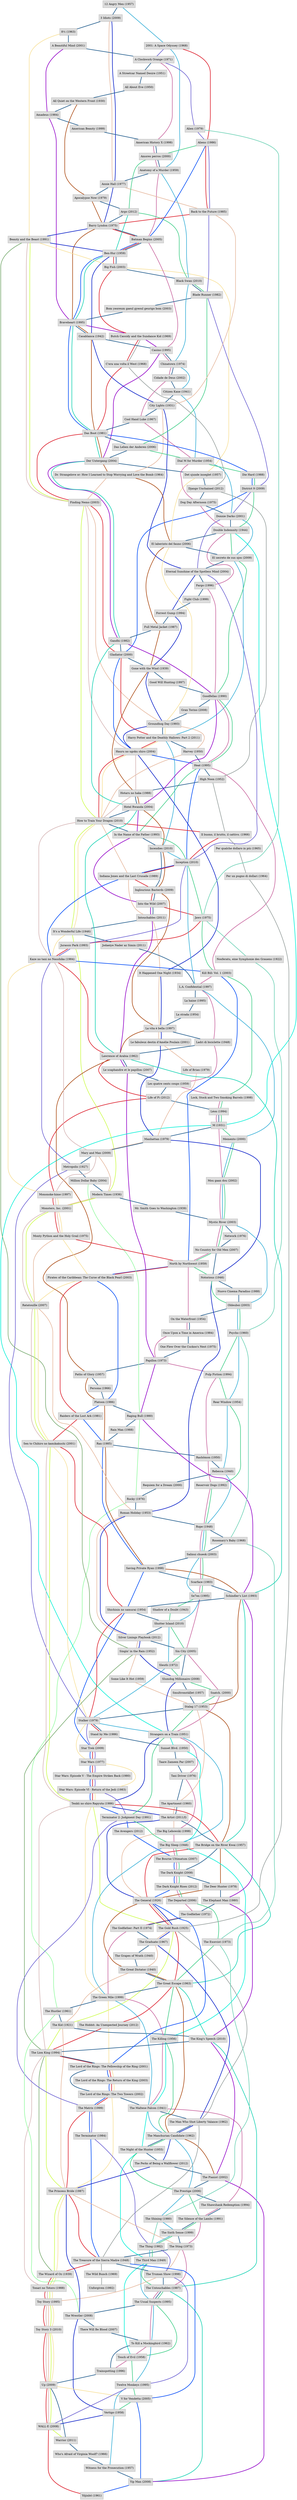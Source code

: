 graph G {
overlap=prism;
_0e2fd6ed3e91432dfab964a674ebbdf8 [shape="box", color="gray", penwidth=2, style="filled", fillcolor="#DDDDDD", label="The Bridge on the River Kwai (1957)"];
_c4c71b365d6ab9ba7cdfbc6c471a538e [shape="box", color="gray", penwidth=2, style="filled", fillcolor="#DDDDDD", label="The Third Man (1949)"];
_cd5d58cf7a865584830674f1df43d6c5 [shape="box", color="gray", penwidth=2, style="filled", fillcolor="#DDDDDD", label="Life of Pi (2012)"];
_02d86a4a93121ed732aafc4a0e884907 [shape="box", color="gray", penwidth=2, style="filled", fillcolor="#DDDDDD", label="Rear Window (1954)"];
_7a8443a2f148c5128bb870782460b486 [shape="box", color="gray", penwidth=2, style="filled", fillcolor="#DDDDDD", label="Snatch. (2000)"];
_59569614e03b0c7ec6e40b87ee64c0c2 [shape="box", color="gray", penwidth=2, style="filled", fillcolor="#DDDDDD", label="The Shawshank Redemption (1994)"];
_25df65503e65f0dba91976fdd08e0fd1 [shape="box", color="gray", penwidth=2, style="filled", fillcolor="#DDDDDD", label="The Deer Hunter (1978)"];
_6b33febed510ea613d7423445ebfb0aa [shape="box", color="gray", penwidth=2, style="filled", fillcolor="#DDDDDD", label="The Elephant Man (1980)"];
_f487fefd6f0e114d5db6d682e8dc0d1f [shape="box", color="gray", penwidth=2, style="filled", fillcolor="#DDDDDD", label="The Untouchables (1987)"];
_5472ce84dad4f58d26a780a55753fffd [shape="box", color="gray", penwidth=2, style="filled", fillcolor="#DDDDDD", label="The Manchurian Candidate (1962)"];
_972f4b7704733e3870c2337fe1f59772 [shape="box", color="gray", penwidth=2, style="filled", fillcolor="#DDDDDD", label="Toy Story (1995)"];
_06f425a482d147b2a9211422b5c14dd4 [shape="box", color="gray", penwidth=2, style="filled", fillcolor="#DDDDDD", label="Der Untergang (2004)"];
_a04fc0894550640ad5fc2be76d275e98 [shape="box", color="gray", penwidth=2, style="filled", fillcolor="#DDDDDD", label="Paths of Glory (1957)"];
_89331df6da61e8aab813d8dcef7832d8 [shape="box", color="gray", penwidth=2, style="filled", fillcolor="#DDDDDD", label="Heat (1995)"];
_f438c206b99e4498a85ac887231d3a4b [shape="box", color="gray", penwidth=2, style="filled", fillcolor="#DDDDDD", label="Eternal Sunshine of the Spotless Mind (2004)"];
_3a50a8e98dfc6d58f58ad75965be6d46 [shape="box", color="gray", penwidth=2, style="filled", fillcolor="#DDDDDD", label="Le scaphandre et le papillon (2007)"];
_a771a57e91767b691c725d30a3a7afc3 [shape="box", color="gray", penwidth=2, style="filled", fillcolor="#DDDDDD", label="Lock, Stock and Two Smoking Barrels (1998)"];
_7dcb2992b5d85bc45aa25e3c34afba4a [shape="box", color="gray", penwidth=2, style="filled", fillcolor="#DDDDDD", label="The Apartment (1960)"];
_5ed2e486845a767b27f68962fe4db8b1 [shape="box", color="gray", penwidth=2, style="filled", fillcolor="#DDDDDD", label="Big Fish (2003)"];
_b9541d94b398c377386227b1574eadd2 [shape="box", color="gray", penwidth=2, style="filled", fillcolor="#DDDDDD", label="Per qualche dollaro in più (1965)"];
_6ad1846c6b2c7e8ce040aea95e0e4f84 [shape="box", color="gray", penwidth=2, style="filled", fillcolor="#DDDDDD", label="One Flew Over the Cuckoo's Nest (1975)"];
_75cea30b319250ab6617e4de4af254d5 [shape="box", color="gray", penwidth=2, style="filled", fillcolor="#DDDDDD", label="The Sting (1973)"];
_82fb4bead09518fb0f64ed31ed0bd354 [shape="box", color="gray", penwidth=2, style="filled", fillcolor="#DDDDDD", label="Les quatre cents coups (1959)"];
_1ff34848e09761503eaa25b87b7c7495 [shape="box", color="gray", penwidth=2, style="filled", fillcolor="#DDDDDD", label="Once Upon a Time in America (1984)"];
_9426b38d93b29df22515dcf3642fac32 [shape="box", color="gray", penwidth=2, style="filled", fillcolor="#DDDDDD", label="Butch Cassidy and the Sundance Kid (1969)"];
_ca8ed675c585a645398a7fc872d79e53 [shape="box", color="gray", penwidth=2, style="filled", fillcolor="#DDDDDD", label="The Wizard of Oz (1939)"];
_8a6a0063af117dd406d2d8a561d2243a [shape="box", color="gray", penwidth=2, style="filled", fillcolor="#DDDDDD", label="Finding Nemo (2003)"];
_ec79c5f1601f47ddb8bbf022a275fe9b [shape="box", color="gray", penwidth=2, style="filled", fillcolor="#DDDDDD", label="The Maltese Falcon (1941)"];
_2ddd727c9e6a91142e7ec85cdc1d2cd2 [shape="box", color="gray", penwidth=2, style="filled", fillcolor="#DDDDDD", label="Modern Times (1936)"];
_f69092ca30b40634146cfd9a28682cc6 [shape="box", color="gray", penwidth=2, style="filled", fillcolor="#DDDDDD", label="A Streetcar Named Desire (1951)"];
_36b9abf5121f2437bbc9a6e5d13656e2 [shape="box", color="gray", penwidth=2, style="filled", fillcolor="#DDDDDD", label="Pirates of the Caribbean: The Curse of the Black Pearl (2003)"];
_52bea818069da2498d505a8b0da0633a [shape="box", color="gray", penwidth=2, style="filled", fillcolor="#DDDDDD", label="The Big Lebowski (1998)"];
_df75b9d4d676b9efa31c29a6f491fa31 [shape="box", color="gray", penwidth=2, style="filled", fillcolor="#DDDDDD", label="Rocky (1976)"];
_4e653147a1939f6cd7b4aa9c3bbb85d4 [shape="box", color="gray", penwidth=2, style="filled", fillcolor="#DDDDDD", label="Taxi Driver (1976)"];
_738d38f44a36e632225a55dd2aae4509 [shape="box", color="gray", penwidth=2, style="filled", fillcolor="#DDDDDD", label="Kill Bill: Vol. 1 (2003)"];
_2e1ec552d970c0376c9e1824419d5293 [shape="box", color="gray", penwidth=2, style="filled", fillcolor="#DDDDDD", label="M (1931)"];
_ab0ea4d31a3d5f63e7b21b8267011571 [shape="box", color="gray", penwidth=2, style="filled", fillcolor="#DDDDDD", label="Yôjinbô (1961)"];
_3e90fc04a2cede3a9dee11631167ae44 [shape="box", color="gray", penwidth=2, style="filled", fillcolor="#DDDDDD", label="Star Trek (2009)"];
_8af5d82c83a3813f5f28a5b88f4c20e3 [shape="box", color="gray", penwidth=2, style="filled", fillcolor="#DDDDDD", label="Shichinin no samurai (1954)"];
_d0c9270e25f3d5b9a26aa7f81c5c8bf8 [shape="box", color="gray", penwidth=2, style="filled", fillcolor="#DDDDDD", label="High Noon (1952)"];
_24ba58b406706ad8097312827df521f1 [shape="box", color="gray", penwidth=2, style="filled", fillcolor="#DDDDDD", label="Metropolis (1927)"];
_f173a468310205417bdf441166d3e5bc [shape="box", color="gray", penwidth=2, style="filled", fillcolor="#DDDDDD", label="Papillon (1973)"];
_bf9ba155a5c1c5e7f536e219eaf528fb [shape="box", color="gray", penwidth=2, style="filled", fillcolor="#DDDDDD", label="Tonari no Totoro (1988)"];
_9ce3d87bb43bad68d41590e313071d03 [shape="box", color="gray", penwidth=2, style="filled", fillcolor="#DDDDDD", label="The Godfather (1972)"];
_2df1963b655467e8789b5323b6e632f3 [shape="box", color="gray", penwidth=2, style="filled", fillcolor="#DDDDDD", label="Good Will Hunting (1997)"];
_7d2e6659ddd7e800ed56ef383ccf06f5 [shape="box", color="gray", penwidth=2, style="filled", fillcolor="#DDDDDD", label="Ladri di biciclette (1948)"];
_da1a0c9b5c6a06183f64774fd16d1f2a [shape="box", color="gray", penwidth=2, style="filled", fillcolor="#DDDDDD", label="Harry Potter and the Deathly Hallows: Part 2 (2011)"];
_977fa62f6585cf02fe8c103598d65ad8 [shape="box", color="gray", penwidth=2, style="filled", fillcolor="#DDDDDD", label="Amadeus (1984)"];
_3a8958086b9c3d02bbddfe690a87fb0b [shape="box", color="gray", penwidth=2, style="filled", fillcolor="#DDDDDD", label="Sen to Chihiro no kamikakushi (2001)"];
_ca4479cc84478710e2174c9537f8e5fc [shape="box", color="gray", penwidth=2, style="filled", fillcolor="#DDDDDD", label="Nosferatu, eine Symphonie des Grauens (1922)"];
_ec599738a6bb65232cfb6a720afce906 [shape="box", color="gray", penwidth=2, style="filled", fillcolor="#DDDDDD", label="The Truman Show (1998)"];
_9d310b1019a315c1063e458d593c48b2 [shape="box", color="gray", penwidth=2, style="filled", fillcolor="#DDDDDD", label="No Country for Old Men (2007)"];
_0d17704ca324d4c065492ad808e04fc6 [shape="box", color="gray", penwidth=2, style="filled", fillcolor="#DDDDDD", label="Sunset Blvd. (1950)"];
_de1dcd19180a73d29ae6d35f136b8095 [shape="box", color="gray", penwidth=2, style="filled", fillcolor="#DDDDDD", label="Star Wars (1977)"];
_d9635ffdbf42f0532b5d97d3dcdf030f [shape="box", color="gray", penwidth=2, style="filled", fillcolor="#DDDDDD", label="Donnie Darko (2001)"];
_67c0a733253c3b826a7f25b8ca6ae515 [shape="box", color="gray", penwidth=2, style="filled", fillcolor="#DDDDDD", label="Gladiator (2000)"];
_a6a0beb5a6087b9051d172a2c01ea296 [shape="box", color="gray", penwidth=2, style="filled", fillcolor="#DDDDDD", label="The Wild Bunch (1969)"];
_941cdbcb746547953504565a90c37cda [shape="box", color="gray", penwidth=2, style="filled", fillcolor="#DDDDDD", label="District 9 (2009)"];
_1e78b560fad8efa16f639082c70c73fc [shape="box", color="gray", penwidth=2, style="filled", fillcolor="#DDDDDD", label="Life of Brian (1979)"];
_875d715d661058d0003b624f79cdf956 [shape="box", color="gray", penwidth=2, style="filled", fillcolor="#DDDDDD", label="The Grapes of Wrath (1940)"];
_be5aeada7e1c9a1298eac47aa7011eaf [shape="box", color="gray", penwidth=2, style="filled", fillcolor="#DDDDDD", label="Full Metal Jacket (1987)"];
_b819e79e5edf8cbe1aae827587aaa92a [shape="box", color="gray", penwidth=2, style="filled", fillcolor="#DDDDDD", label="City Lights (1931)"];
_2fc45200bde515c7eec6037d0c03856e [shape="box", color="gray", penwidth=2, style="filled", fillcolor="#DDDDDD", label="Pulp Fiction (1994)"];
_885883cd3583480d91e216b850668b61 [shape="box", color="gray", penwidth=2, style="filled", fillcolor="#DDDDDD", label="The Lord of the Rings: The Two Towers (2002)"];
_1494b4a953312d146dee6a3e430b75d5 [shape="box", color="gray", penwidth=2, style="filled", fillcolor="#DDDDDD", label="North by Northwest (1959)"];
_f4fad5f247eb8124334cab7452e6ab6e [shape="box", color="gray", penwidth=2, style="filled", fillcolor="#DDDDDD", label="Harvey (1950)"];
_8e058a24b64627266e9d96558e3df480 [shape="box", color="gray", penwidth=2, style="filled", fillcolor="#DDDDDD", label="Hotaru no haka (1988)"];
_c5de12e2b72d7fc65deaef283c976cd5 [shape="box", color="gray", penwidth=2, style="filled", fillcolor="#DDDDDD", label="Singin' in the Rain (1952)"];
_fccbf9785230d60ce81578507e5f6195 [shape="box", color="gray", penwidth=2, style="filled", fillcolor="#DDDDDD", label="Mystic River (2003)"];
_2afb890566bffa86bfc111198801a2a5 [shape="box", color="gray", penwidth=2, style="filled", fillcolor="#DDDDDD", label="Dog Day Afternoon (1975)"];
_3ccb53b66782860e9eb25479224b2477 [shape="box", color="gray", penwidth=2, style="filled", fillcolor="#DDDDDD", label="Le fabuleux destin d'Amélie Poulain (2001)"];
_5c513a31d0cb77ba432bc6014308b624 [shape="box", color="gray", penwidth=2, style="filled", fillcolor="#DDDDDD", label="The Usual Suspects (1995)"];
_733192d418a31d173090c49896c85665 [shape="box", color="gray", penwidth=2, style="filled", fillcolor="#DDDDDD", label="Tenkû no shiro Rapyuta (1986)"];
_73034337a7a78ae46c3d7758de0e5aca [shape="box", color="gray", penwidth=2, style="filled", fillcolor="#DDDDDD", label="The Pianist (2002)"];
_136d93d79fc9e21c30b9e6b662fb6e6b [shape="box", color="gray", penwidth=2, style="filled", fillcolor="#DDDDDD", label="The Silence of the Lambs (1991)"];
_37d27f93d3d4af0d006e4cd3c24515e4 [shape="box", color="gray", penwidth=2, style="filled", fillcolor="#DDDDDD", label="The Big Sleep (1946)"];
_8d274ef2433b89e01f24261de9a27571 [shape="box", color="gray", penwidth=2, style="filled", fillcolor="#DDDDDD", label="Toy Story 3 (2010)"];
_b5aac1f2ea9c7d1dec092fd9c771ae71 [shape="box", color="gray", penwidth=2, style="filled", fillcolor="#DDDDDD", label="La haine (1995)"];
_9a5760b62bc40e99b00edb87d8da2354 [shape="box", color="gray", penwidth=2, style="filled", fillcolor="#DDDDDD", label="The Lord of the Rings: The Fellowship of the Ring (2001)"];
_47c830ab67a40111851b8e2caf85b277 [shape="box", color="gray", penwidth=2, style="filled", fillcolor="#DDDDDD", label="In the Name of the Father (1993)"];
_a0de4dcfb5696f8e735976aecd4e58b1 [shape="box", color="gray", penwidth=2, style="filled", fillcolor="#DDDDDD", label="Mononoke-hime (1997)"];
_043483e5e817e853ba863da4f68279cb [shape="box", color="gray", penwidth=2, style="filled", fillcolor="#DDDDDD", label="Barry Lyndon (1975)"];
_8bfacf69cbf15e97af8ece766430867b [shape="box", color="gray", penwidth=2, style="filled", fillcolor="#DDDDDD", label="Dr. Strangelove or: How I Learned to Stop Worrying and Love the Bomb (1964)"];
_169726294bc600434a94b658e3250f17 [shape="box", color="gray", penwidth=2, style="filled", fillcolor="#DDDDDD", label="Roman Holiday (1953)"];
_247cd971e0aad469508e8ba1a8c4c0c1 [shape="box", color="gray", penwidth=2, style="filled", fillcolor="#DDDDDD", label="Strangers on a Train (1951)"];
_7c31ff0ce3f8189812fc411fe44287cf [shape="box", color="gray", penwidth=2, style="filled", fillcolor="#DDDDDD", label="L.A. Confidential (1997)"];
_2f01d54b87f576360cc17990b0d3a628 [shape="box", color="gray", penwidth=2, style="filled", fillcolor="#DDDDDD", label="Who's Afraid of Virginia Woolf? (1966)"];
_8efb312aa8ae4e8ee35796dadeaf231d [shape="box", color="gray", penwidth=2, style="filled", fillcolor="#DDDDDD", label="It Happened One Night (1934)"];
_8b671ad619643635c642672696340bba [shape="box", color="gray", penwidth=2, style="filled", fillcolor="#DDDDDD", label="Hauru no ugoku shiro (2004)"];
_7dce7f7476b9d7c9326c02258851984b [shape="box", color="gray", penwidth=2, style="filled", fillcolor="#DDDDDD", label="The Artist (2011/I)"];
_ef67df3d5b6431251c4fc697adbfbdb1 [shape="box", color="gray", penwidth=2, style="filled", fillcolor="#DDDDDD", label="Ben-Hur (1959)"];
_7785db32d728b728095090eb18f7cf00 [shape="box", color="gray", penwidth=2, style="filled", fillcolor="#DDDDDD", label="The Great Dictator (1940)"];
_99c3b6266cd096147b1d7af2b8353edb [shape="box", color="gray", penwidth=2, style="filled", fillcolor="#DDDDDD", label="Star Wars: Episode V - The Empire Strikes Back (1980)"];
_2f0a563d0b0a1f57a19385de5a8770e2 [shape="box", color="gray", penwidth=2, style="filled", fillcolor="#DDDDDD", label="Groundhog Day (1993)"];
_17b42c8a777f2bd95a3f7c3bbffb3460 [shape="box", color="gray", penwidth=2, style="filled", fillcolor="#DDDDDD", label="Shutter Island (2010)"];
_8b728e5740fd9edf56086f7ff4a12615 [shape="box", color="gray", penwidth=2, style="filled", fillcolor="#DDDDDD", label="Sin City (2005)"];
_b2c0d12a747b4aa5f72b0d99387f401b [shape="box", color="gray", penwidth=2, style="filled", fillcolor="#DDDDDD", label="Se7en (1995)"];
_a37d8fd4a372553e35116ed964faed0d [shape="box", color="gray", penwidth=2, style="filled", fillcolor="#DDDDDD", label="The Man Who Shot Liberty Valance (1962)"];
_62e68292161631157dbe94d511425b34 [shape="box", color="gray", penwidth=2, style="filled", fillcolor="#DDDDDD", label="The Killing (1956)"];
_536c3c73bbf5e0e6bbbe54b7d314fb4a [shape="box", color="gray", penwidth=2, style="filled", fillcolor="#DDDDDD", label="Nuovo Cinema Paradiso (1988)"];
_33cba68193032530666de436afc379f4 [shape="box", color="gray", penwidth=2, style="filled", fillcolor="#DDDDDD", label="Scarface (1983)"];
_9807bcdcaf0af7f2669f8a79dfb5514e [shape="box", color="gray", penwidth=2, style="filled", fillcolor="#DDDDDD", label="Oldeuboi (2003)"];
_f7ddc686a78b3f167422ba710891b8b0 [shape="box", color="gray", penwidth=2, style="filled", fillcolor="#DDDDDD", label="The Shining (1980)"];
_5a57dd9be3a4df788c14e3b09e875ea3 [shape="box", color="gray", penwidth=2, style="filled", fillcolor="#DDDDDD", label="Anatomy of a Murder (1959)"];
_394da679fb0ff1bf0d3e5993ec0cb59d [shape="box", color="gray", penwidth=2, style="filled", fillcolor="#DDDDDD", label="Saving Private Ryan (1998)"];
_43d3ae9f81f400b49e4d05313d35b9e4 [shape="box", color="gray", penwidth=2, style="filled", fillcolor="#DDDDDD", label="The Terminator (1984)"];
_cb2cdcb956845063d30622558b590307 [shape="box", color="gray", penwidth=2, style="filled", fillcolor="#DDDDDD", label="Beauty and the Beast (1991)"];
_a9e8d0476379b556a9f0fae270032b7c [shape="box", color="gray", penwidth=2, style="filled", fillcolor="#DDDDDD", label="Annie Hall (1977)"];
_9b7be983baa522cc2edb322c2a776454 [shape="box", color="gray", penwidth=2, style="filled", fillcolor="#DDDDDD", label="Requiem for a Dream (2000)"];
_647694eba6ccfac2c92857a9f008c3d0 [shape="box", color="gray", penwidth=2, style="filled", fillcolor="#DDDDDD", label="The Princess Bride (1987)"];
_e3e9a4316af190a12bca9c720f5e37f3 [shape="box", color="gray", penwidth=2, style="filled", fillcolor="#DDDDDD", label="Rosemary's Baby (1968)"];
_75f8eb8f074f7d34fe40791cc580a87e [shape="box", color="gray", penwidth=2, style="filled", fillcolor="#DDDDDD", label="The Hobbit: An Unexpected Journey (2012)"];
_b1b115b9c1ccdac96da2a4b41eb41cdf [shape="box", color="gray", penwidth=2, style="filled", fillcolor="#DDDDDD", label="Inglourious Basterds (2009)"];
_c95487711542367a05160f60e9282508 [shape="box", color="gray", penwidth=2, style="filled", fillcolor="#DDDDDD", label="Citizen Kane (1941)"];
_797d9aa92ead32a5575cb8cd64e89c1c [shape="box", color="gray", penwidth=2, style="filled", fillcolor="#DDDDDD", label="Casino (1995)"];
_7e2b657dfa7501d178f51b01f787e5a9 [shape="box", color="gray", penwidth=2, style="filled", fillcolor="#DDDDDD", label="Ran (1985)"];
_f8e2d426324575add183cfbf1f841f92 [shape="box", color="gray", penwidth=2, style="filled", fillcolor="#DDDDDD", label="2001: A Space Odyssey (1968)"];
_b823ccd0287ed7bc9abed00529371476 [shape="box", color="gray", penwidth=2, style="filled", fillcolor="#DDDDDD", label="Double Indemnity (1944)"];
_e7b72121ac615136bb943f8be6d11f94 [shape="box", color="gray", penwidth=2, style="filled", fillcolor="#DDDDDD", label="The Gold Rush (1925)"];
_74ffe6625b89e73f8392e467e3545fb3 [shape="box", color="gray", penwidth=2, style="filled", fillcolor="#DDDDDD", label="Witness for the Prosecution (1957)"];
_c743ca9b472ec3aba8ac33dce5017862 [shape="box", color="gray", penwidth=2, style="filled", fillcolor="#DDDDDD", label="The Kid (1921)"];
_d8d3ac2a8a651263bc43aa72c3c576e8 [shape="box", color="gray", penwidth=2, style="filled", fillcolor="#DDDDDD", label="3 Idiots (2009)"];
_9383418fe7bfb515114fd2e20524efd7 [shape="box", color="gray", penwidth=2, style="filled", fillcolor="#DDDDDD", label="Django Unchained (2012)"];
_433607ccf254344d9e77ea75b16eb995 [shape="box", color="gray", penwidth=2, style="filled", fillcolor="#DDDDDD", label="The Thing (1982)"];
_de3fd9d2482ea2d81f852fdedd88e7af [shape="box", color="gray", penwidth=2, style="filled", fillcolor="#DDDDDD", label="Jaws (1975)"];
_13b4eebb31a18f61f79949f16a77d162 [shape="box", color="gray", penwidth=2, style="filled", fillcolor="#DDDDDD", label="Jurassic Park (1993)"];
_4485c0e0774f24084f8f15695f598087 [shape="box", color="gray", penwidth=2, style="filled", fillcolor="#DDDDDD", label="Smultronstället (1957)"];
_4bea3e4b7209acfbc0cac951947dabf0 [shape="box", color="gray", penwidth=2, style="filled", fillcolor="#DDDDDD", label="The Sixth Sense (1999)"];
_bd40cc1cc66b3d4dd3580ff38ee9e18d [shape="box", color="gray", penwidth=2, style="filled", fillcolor="#DDDDDD", label="The Green Mile (1999)"];
_963c370f791925176716d6425f111c7d [shape="box", color="gray", penwidth=2, style="filled", fillcolor="#DDDDDD", label="The Great Escape (1963)"];
_e012a74f0d169ec06011a183881eca28 [shape="box", color="gray", penwidth=2, style="filled", fillcolor="#DDDDDD", label="V for Vendetta (2005)"];
_b3de6c162b2d841a8992e839cbadef8f [shape="box", color="gray", penwidth=2, style="filled", fillcolor="#DDDDDD", label="Touch of Evil (1958)"];
_c7620db1dbf95b88357e7a06f7a579b4 [shape="box", color="gray", penwidth=2, style="filled", fillcolor="#DDDDDD", label="Alien (1979)"];
_dcb746c7812abc47a2869be08d4e4bf6 [shape="box", color="gray", penwidth=2, style="filled", fillcolor="#DDDDDD", label="Lawrence of Arabia (1962)"];
_76160d2c87a7b221a72974bfe1729002 [shape="box", color="gray", penwidth=2, style="filled", fillcolor="#DDDDDD", label="Intouchables (2011)"];
_28f771b75ff2377361b613dc22755b51 [shape="box", color="gray", penwidth=2, style="filled", fillcolor="#DDDDDD", label="Mou gaan dou (2002)"];
_7c5c0bf1c172c3177d967ebf050708b6 [shape="box", color="gray", penwidth=2, style="filled", fillcolor="#DDDDDD", label="8½ (1963)"];
_7e9a3304f312bb36b94414a4df3bf261 [shape="box", color="gray", penwidth=2, style="filled", fillcolor="#DDDDDD", label="The Departed (2006)"];
_84cc5f84fff831d40d6b0e59f0e70155 [shape="box", color="gray", penwidth=2, style="filled", fillcolor="#DDDDDD", label="The Lion King (1994)"];
_4873eaefbdf45afc0a852ec07fceaa5c [shape="box", color="gray", penwidth=2, style="filled", fillcolor="#DDDDDD", label="Batman Begins (2005)"];
_e5eabb89d1c61fc6de2ba17bfcbde296 [shape="box", color="gray", penwidth=2, style="filled", fillcolor="#DDDDDD", label="Raiders of the Lost Ark (1981)"];
_2c716396efc92cb9324db2d05520773c [shape="box", color="gray", penwidth=2, style="filled", fillcolor="#DDDDDD", label="Ratatouille (2007)"];
_775ca55f906755227cdbf56ea1be5f2e [shape="box", color="gray", penwidth=2, style="filled", fillcolor="#DDDDDD", label="There Will Be Blood (2007)"];
_b22c2d2c68c1f83a144111756283649d [shape="box", color="gray", penwidth=2, style="filled", fillcolor="#DDDDDD", label="Some Like It Hot (1959)"];
_43cffebe00bcf3c9f3ca33d563bf21bf [shape="box", color="gray", penwidth=2, style="filled", fillcolor="#DDDDDD", label="Gone with the Wind (1939)"];
_04be9240642b2cde2ed3642034f70d99 [shape="box", color="gray", penwidth=2, style="filled", fillcolor="#DDDDDD", label="Die Hard (1988)"];
_49ec1d7f440a9ffcbc0f8fe4fd5740f4 [shape="box", color="gray", penwidth=2, style="filled", fillcolor="#DDDDDD", label="Taare Zameen Par (2007)"];
_3af55b4130363f0af6da03ffcf25438d [shape="box", color="gray", penwidth=2, style="filled", fillcolor="#DDDDDD", label="Gandhi (1982)"];
_7b7c10484f142db36e58a37b3a6da826 [shape="box", color="gray", penwidth=2, style="filled", fillcolor="#DDDDDD", label="La vita è bella (1997)"];
_bacc2d74f38588e6b5c016835f7a4fe5 [shape="box", color="gray", penwidth=2, style="filled", fillcolor="#DDDDDD", label="Slumdog Millionaire (2008)"];
_397bc11228cbf9ccaa94b1adc723cc28 [shape="box", color="gray", penwidth=2, style="filled", fillcolor="#DDDDDD", label="Rebecca (1940)"];
_15bf54f79b6b92960b0182d997618cb6 [shape="box", color="gray", penwidth=2, style="filled", fillcolor="#DDDDDD", label="Cidade de Deus (2002)"];
_38356a92a5ac0aa755a6c9652c5ac89c [shape="box", color="gray", penwidth=2, style="filled", fillcolor="#DDDDDD", label="Trainspotting (1996)"];
_22c4a7d40365940185eeccb4168fcc3d [shape="box", color="gray", penwidth=2, style="filled", fillcolor="#DDDDDD", label="Braveheart (1995)"];
_6a720c8e2750d01aebcb0bef80173f25 [shape="box", color="gray", penwidth=2, style="filled", fillcolor="#DDDDDD", label="Il buono, il brutto, il cattivo. (1966)"];
_9a8eab9eed958c69a02a7aeed0a6fb41 [shape="box", color="gray", penwidth=2, style="filled", fillcolor="#DDDDDD", label="Det sjunde inseglet (1957)"];
_18a42f6f57dea84528518ffb06dc642c [shape="box", color="gray", penwidth=2, style="filled", fillcolor="#DDDDDD", label="Incendies (2010)"];
_06ed8b82b60cf21267e4493eb2c137d8 [shape="box", color="gray", penwidth=2, style="filled", fillcolor="#DDDDDD", label="Mary and Max (2009)"];
_725e7e3b158212454ba73e264bbdf484 [shape="box", color="gray", penwidth=2, style="filled", fillcolor="#DDDDDD", label="A Clockwork Orange (1971)"];
_851071602611acfb148441b160f2c391 [shape="box", color="gray", penwidth=2, style="filled", fillcolor="#DDDDDD", label="Terminator 2: Judgment Day (1991)"];
_36900a92c77905e501cb0067633508f2 [shape="box", color="gray", penwidth=2, style="filled", fillcolor="#DDDDDD", label="The Wrestler (2008)"];
_b498a5d67432e7770a4c17f15ddd0e93 [shape="box", color="gray", penwidth=2, style="filled", fillcolor="#DDDDDD", label="Cool Hand Luke (1967)"];
_f816722abc4ee13423ab42cb30927340 [shape="box", color="gray", penwidth=2, style="filled", fillcolor="#DDDDDD", label="Argo (2012)"];
_89adcc0b4f500962e8ce570048834e3b [shape="box", color="gray", penwidth=2, style="filled", fillcolor="#DDDDDD", label="Stand by Me (1986)"];
_7ad9b9563cf29b8daf4a38c0a80ed8d1 [shape="box", color="gray", penwidth=2, style="filled", fillcolor="#DDDDDD", label="Casablanca (1942)"];
_de6d87215ec53efb1c20c37afb3c3a07 [shape="box", color="gray", penwidth=2, style="filled", fillcolor="#DDDDDD", label="Salinui chueok (2003)"];
_ccf44a9c50fffb1b4ee499c1941b1d81 [shape="box", color="gray", penwidth=2, style="filled", fillcolor="#DDDDDD", label="How to Train Your Dragon (2010)"];
_00afa194df0a48113f0a74190f4e7874 [shape="box", color="gray", penwidth=2, style="filled", fillcolor="#DDDDDD", label="The King's Speech (2010)"];
_908e3db0b65c497b19e9868eb4d7b255 [shape="box", color="gray", penwidth=2, style="filled", fillcolor="#DDDDDD", label="Dial M for Murder (1954)"];
_1e3f5ec4953866e1f2cad2ade21617e9 [shape="box", color="gray", penwidth=2, style="filled", fillcolor="#DDDDDD", label="Aliens (1986)"];
_5f51888fa1de4a152ba460d39c4001dc [shape="box", color="gray", penwidth=2, style="filled", fillcolor="#DDDDDD", label="The General (1926)"];
_6a8327bf98d827eac19e5e75cad0ebe9 [shape="box", color="gray", penwidth=2, style="filled", fillcolor="#DDDDDD", label="The Hustler (1961)"];
_b5658cec2269d193465c133d37e28c12 [shape="box", color="gray", penwidth=2, style="filled", fillcolor="#DDDDDD", label="It's a Wonderful Life (1946)"];
_84c53feef10e4a4a8c289d7bc540fad6 [shape="box", color="gray", penwidth=2, style="filled", fillcolor="#DDDDDD", label="Blade Runner (1982)"];
_5229942a2fc4f1982999346bd8db4c5d [shape="box", color="gray", penwidth=2, style="filled", fillcolor="#DDDDDD", label="A Beautiful Mind (2001)"];
_cba9ae403752c3b4cef047010cb5ea4b [shape="box", color="gray", penwidth=2, style="filled", fillcolor="#DDDDDD", label="On the Waterfront (1954)"];
_bd14ea0649aa8f7a9cf77f47c871424c [shape="box", color="gray", penwidth=2, style="filled", fillcolor="#DDDDDD", label="Million Dollar Baby (2004)"];
_17796ccc44ba704ebbacc2dc87762643 [shape="box", color="gray", penwidth=2, style="filled", fillcolor="#DDDDDD", label="American History X (1998)"];
_4d56dcec58ca50667845af3554fd87f5 [shape="box", color="gray", penwidth=2, style="filled", fillcolor="#DDDDDD", label="Network (1976)"];
_d74f11e3e9212d1213e25b431fe973ba [shape="box", color="gray", penwidth=2, style="filled", fillcolor="#DDDDDD", label="The Treasure of the Sierra Madre (1948)"];
_faf5a578378e952fdd29d37dccc0b13f [shape="box", color="gray", penwidth=2, style="filled", fillcolor="#DDDDDD", label="Up (2009)"];
_efd4eb6424ea4633662fb6d9d7869c7c [shape="box", color="gray", penwidth=2, style="filled", fillcolor="#DDDDDD", label="El laberinto del fauno (2006)"];
_ad58da22d4d30a58fb983031c3ea6d33 [shape="box", color="gray", penwidth=2, style="filled", fillcolor="#DDDDDD", label="Warrior (2011)"];
_21a385712e59626c2902cb46653b26d7 [shape="box", color="gray", penwidth=2, style="filled", fillcolor="#DDDDDD", label="Indiana Jones and the Last Crusade (1989)"];
_cb22b4be3b6ffdc3ae5fb48c08d69131 [shape="box", color="gray", penwidth=2, style="filled", fillcolor="#DDDDDD", label="Das Leben der Anderen (2006)"];
_b7ed679798ff44c983e263abe6507f17 [shape="box", color="gray", penwidth=2, style="filled", fillcolor="#DDDDDD", label="The Dark Knight Rises (2012)"];
_943c2a23a69bce6d063d0d4b9ff40986 [shape="box", color="gray", penwidth=2, style="filled", fillcolor="#DDDDDD", label="Stalag 17 (1953)"];
_7f10f1a33ce4db0992f24022de66f222 [shape="box", color="gray", penwidth=2, style="filled", fillcolor="#DDDDDD", label="Forrest Gump (1994)"];
_993478997e258b4c2de15b600bbc44d8 [shape="box", color="gray", penwidth=2, style="filled", fillcolor="#DDDDDD", label="12 Angry Men (1957)"];
_f60398d9a4700bb4c5d935181f225778 [shape="box", color="gray", penwidth=2, style="filled", fillcolor="#DDDDDD", label="Rain Man (1988)"];
_788d28048294a1e393b10fa8209f41b6 [shape="box", color="gray", penwidth=2, style="filled", fillcolor="#DDDDDD", label="Rope (1948)"];
_79daada77d910afad2766f2aa215b4e6 [shape="box", color="gray", penwidth=2, style="filled", fillcolor="#DDDDDD", label="Hotel Rwanda (2004)"];
_5faca44b2fcfce3a199ecc7dd291db5d [shape="box", color="gray", penwidth=2, style="filled", fillcolor="#DDDDDD", label="The Bourne Ultimatum (2007)"];
_d816bf14f3feb57054f43b81a692eb9a [shape="box", color="gray", penwidth=2, style="filled", fillcolor="#DDDDDD", label="Into the Wild (2007)"];
_f5cacdb105863e8861cefecd6ff0bdb3 [shape="box", color="gray", penwidth=2, style="filled", fillcolor="#DDDDDD", label="Silver Linings Playbook (2012)"];
_b6f9e28c1c7aef9342a3f686b72ef595 [shape="box", color="gray", penwidth=2, style="filled", fillcolor="#DDDDDD", label="Amores perros (2000)"];
_820d5ebb54954d4110505c5edab6fa7f [shape="box", color="gray", penwidth=2, style="filled", fillcolor="#DDDDDD", label="American Beauty (1999)"];
_9e86129d4aa9b02655e480a4bfca4e39 [shape="box", color="gray", penwidth=2, style="filled", fillcolor="#DDDDDD", label="Raging Bull (1980)"];
_e8dc015e93bfeedc6e2b99bac33c18ae [shape="box", color="gray", penwidth=2, style="filled", fillcolor="#DDDDDD", label="The Godfather: Part II (1974)"];
_3c4cf939968c7d3763c6cc25f7774c7e [shape="box", color="gray", penwidth=2, style="filled", fillcolor="#DDDDDD", label="Monty Python and the Holy Grail (1975)"];
_0ec0d44fc255017d6140bfcb686e8229 [shape="box", color="gray", penwidth=2, style="filled", fillcolor="#DDDDDD", label="Jodaeiye Nader az Simin (2011)"];
_44f2ffafa24f9818a2c7cf5a758a2fef [shape="box", color="gray", penwidth=2, style="filled", fillcolor="#DDDDDD", label="Per un pugno di dollari (1964)"];
_3ea9678bd2920b4c91f8876ac4674e4b [shape="box", color="gray", penwidth=2, style="filled", fillcolor="#DDDDDD", label="The Night of the Hunter (1955)"];
_9c7b336eee01334a0d81cb71fe00c909 [shape="box", color="gray", penwidth=2, style="filled", fillcolor="#DDDDDD", label="Yip Man (2008)"];
_af2c8f55c7be64bfd2f01e809a7eb1e6 [shape="box", color="gray", penwidth=2, style="filled", fillcolor="#DDDDDD", label="Vertigo (1958)"];
_c650ce4a70bfe1cd4faf545990647c0d [shape="box", color="gray", penwidth=2, style="filled", fillcolor="#DDDDDD", label="Rashômon (1950)"];
_421e427c45e86fa0f9b9887fa269d507 [shape="box", color="gray", penwidth=2, style="filled", fillcolor="#DDDDDD", label="Platoon (1986)"];
_2fcc11e68fc4e0c04a95e7aeb51282c1 [shape="box", color="gray", penwidth=2, style="filled", fillcolor="#DDDDDD", label="Black Swan (2010)"];
_52826441e79e867530dfe07b7697cbce [shape="box", color="gray", penwidth=2, style="filled", fillcolor="#DDDDDD", label="Mr. Smith Goes to Washington (1939)"];
_0eecfcba44bd5c26d55fb15b7300d7b1 [shape="box", color="gray", penwidth=2, style="filled", fillcolor="#DDDDDD", label="Stalker (1979)"];
_4cd6aeb9bfe39114de62452d50c5bd5e [shape="box", color="gray", penwidth=2, style="filled", fillcolor="#DDDDDD", label="Memento (2000)"];
_4f2005ce3ef952b9cf8577bb02c70fdf [shape="box", color="gray", penwidth=2, style="filled", fillcolor="#DDDDDD", label="Fargo (1996)"];
_f38676cd269ce3c3c688604e7ecc91ad [shape="box", color="gray", penwidth=2, style="filled", fillcolor="#DDDDDD", label="Gran Torino (2008)"];
_b4d6a14f56a6388342778643005cef99 [shape="box", color="gray", penwidth=2, style="filled", fillcolor="#DDDDDD", label="Bom yeoreum gaeul gyeoul geurigo bom (2003)"];
_895c1ea98da27d3a5a2dc53ce0355028 [shape="box", color="gray", penwidth=2, style="filled", fillcolor="#DDDDDD", label="Das Boot (1981)"];
_735eb15b38d82e97e86e623dc734c837 [shape="box", color="gray", penwidth=2, style="filled", fillcolor="#DDDDDD", label="Léon (1994)"];
_f3520337cd16448eabb686311f48052c [shape="box", color="gray", penwidth=2, style="filled", fillcolor="#DDDDDD", label="The Lord of the Rings: The Return of the King (2003)"];
_58f35afb100fea803c4193987d68fa8d [shape="box", color="gray", penwidth=2, style="filled", fillcolor="#DDDDDD", label="Kaze no tani no Naushika (1984)"];
_34c32932e74c3666bb823b9e8ee40fc9 [shape="box", color="gray", penwidth=2, style="filled", fillcolor="#DDDDDD", label="The Dark Knight (2008)"];
_13efaf01c64f78948312ae0bb9a54687 [shape="box", color="gray", penwidth=2, style="filled", fillcolor="#DDDDDD", label="All About Eve (1950)"];
_aefb12dc2e17c6f81038674b27f446ca [shape="box", color="gray", penwidth=2, style="filled", fillcolor="#DDDDDD", label="Inception (2010)"];
_09d9341ff65e4a09231d8b0c6d4c858c [shape="box", color="gray", penwidth=2, style="filled", fillcolor="#DDDDDD", label="Twelve Monkeys (1995)"];
_05697dfaa57815e2c943053f709d5420 [shape="box", color="gray", penwidth=2, style="filled", fillcolor="#DDDDDD", label="The Prestige (2006)"];
_a5ffb03be07df011142c7a22afe63585 [shape="box", color="gray", penwidth=2, style="filled", fillcolor="#DDDDDD", label="The Avengers (2012)"];
_a503824e2c27be770ee7739e156fd529 [shape="box", color="gray", penwidth=2, style="filled", fillcolor="#DDDDDD", label="Sleuth (1972)"];
_3acbabfab97df1b1f1472aed444fe9a5 [shape="box", color="gray", penwidth=2, style="filled", fillcolor="#DDDDDD", label="Back to the Future (1985)"];
_7613602cd7aa853841c25dd770eafff8 [shape="box", color="gray", penwidth=2, style="filled", fillcolor="#DDDDDD", label="The Matrix (1999)"];
_5b3944752cb5d31c27aa3ee92a1dc1b1 [shape="box", color="gray", penwidth=2, style="filled", fillcolor="#DDDDDD", label="Apocalypse Now (1979)"];
_3c508810f573d04e30509c96d2b66fec [shape="box", color="gray", penwidth=2, style="filled", fillcolor="#DDDDDD", label="La strada (1954)"];
_885123586c805d5c92704e4dc13cbcae [shape="box", color="gray", penwidth=2, style="filled", fillcolor="#DDDDDD", label="Schindler's List (1993)"];
_d75fa1869d3f55370f5a14f998ba5415 [shape="box", color="gray", penwidth=2, style="filled", fillcolor="#DDDDDD", label="Fight Club (1999)"];
_9bfca1a564c9394151a1644a15d64605 [shape="box", color="gray", penwidth=2, style="filled", fillcolor="#DDDDDD", label="The Exorcist (1973)"];
_12d8f86224eb7dd08c96f58ab773b4d3 [shape="box", color="gray", penwidth=2, style="filled", fillcolor="#DDDDDD", label="Unforgiven (1992)"];
_6fa41a830277a6231f59b53ab9423f2a [shape="box", color="gray", penwidth=2, style="filled", fillcolor="#DDDDDD", label="El secreto de sus ojos (2009)"];
_c3f67ad839acaa378f8e35f491b77ad7 [shape="box", color="gray", penwidth=2, style="filled", fillcolor="#DDDDDD", label="WALL·E (2008)"];
_f2c0f0a97100b08751e88f765a40b777 [shape="box", color="gray", penwidth=2, style="filled", fillcolor="#DDDDDD", label="All Quiet on the Western Front (1930)"];
_e4a3ed76eee790b335a25042c21bc880 [shape="box", color="gray", penwidth=2, style="filled", fillcolor="#DDDDDD", label="The Perks of Being a Wallflower (2012)"];
_5695d43ce6443bd22a4082d5add26388 [shape="box", color="gray", penwidth=2, style="filled", fillcolor="#DDDDDD", label="Notorious (1946)"];
_f2d32527e0547a9edf2b071bc69af9a6 [shape="box", color="gray", penwidth=2, style="filled", fillcolor="#DDDDDD", label="Shadow of a Doubt (1943)"];
_ad6678ff2f1e33566a7411a01613dd5c [shape="box", color="gray", penwidth=2, style="filled", fillcolor="#DDDDDD", label="Manhattan (1979)"];
_5c3c97f7d660af6820ee44b2c324a722 [shape="box", color="gray", penwidth=2, style="filled", fillcolor="#DDDDDD", label="The Graduate (1967)"];
_9c774fb9dcf637ee9a81bfd618d08169 [shape="box", color="gray", penwidth=2, style="filled", fillcolor="#DDDDDD", label="Monsters, Inc. (2001)"];
_bac153c210406d08252c761fdd02e468 [shape="box", color="gray", penwidth=2, style="filled", fillcolor="#DDDDDD", label="Star Wars: Episode VI - Return of the Jedi (1983)"];
_b7f233eabc2a09d6e408fa782211d02b [shape="box", color="gray", penwidth=2, style="filled", fillcolor="#DDDDDD", label="Chinatown (1974)"];
_8817cc41bebeef1c0dc73487d67dcecb [shape="box", color="gray", penwidth=2, style="filled", fillcolor="#DDDDDD", label="To Kill a Mockingbird (1962)"];
_ebcbf805696df5915c805688c448c91a [shape="box", color="gray", penwidth=2, style="filled", fillcolor="#DDDDDD", label="Persona (1966)"];
_88f2e1f6f9c5ad3771dd885b3ee412d8 [shape="box", color="gray", penwidth=2, style="filled", fillcolor="#DDDDDD", label="Psycho (1960)"];
_69501fc8dd717e88e84e7ef43b1072ef [shape="box", color="gray", penwidth=2, style="filled", fillcolor="#DDDDDD", label="Goodfellas (1990)"];
_eb4f0e045c74aaef4c861904b5d84461 [shape="box", color="gray", penwidth=2, style="filled", fillcolor="#DDDDDD", label="Reservoir Dogs (1992)"];
_2483edea248fc21205cf4c4786523fa7 [shape="box", color="gray", penwidth=2, style="filled", fillcolor="#DDDDDD", label="C'era una volta il West (1968)"];
_1e3f5ec4953866e1f2cad2ade21617e9 -- _4873eaefbdf45afc0a852ec07fceaa5c [color="#004bf6", penwidth=3];
_4873eaefbdf45afc0a852ec07fceaa5c -- _ef67df3d5b6431251c4fc697adbfbdb1 [color="#004bf6", penwidth=3];
_ef67df3d5b6431251c4fc697adbfbdb1 -- _22c4a7d40365940185eeccb4168fcc3d [color="#004bf6", penwidth=3];
_22c4a7d40365940185eeccb4168fcc3d -- _895c1ea98da27d3a5a2dc53ce0355028 [color="#004bf6", penwidth=3];
_895c1ea98da27d3a5a2dc53ce0355028 -- _04be9240642b2cde2ed3642034f70d99 [color="#004bf6", penwidth=3];
_04be9240642b2cde2ed3642034f70d99 -- _941cdbcb746547953504565a90c37cda [color="#004bf6", penwidth=3];
_941cdbcb746547953504565a90c37cda -- _67c0a733253c3b826a7f25b8ca6ae515 [color="#004bf6", penwidth=3];
_67c0a733253c3b826a7f25b8ca6ae515 -- _8b671ad619643635c642672696340bba [color="#004bf6", penwidth=3];
_8b671ad619643635c642672696340bba -- _89331df6da61e8aab813d8dcef7832d8 [color="#004bf6", penwidth=3];
_89331df6da61e8aab813d8dcef7832d8 -- _aefb12dc2e17c6f81038674b27f446ca [color="#004bf6", penwidth=3];
_aefb12dc2e17c6f81038674b27f446ca -- _21a385712e59626c2902cb46653b26d7 [color="#004bf6", penwidth=3];
_21a385712e59626c2902cb46653b26d7 -- _58f35afb100fea803c4193987d68fa8d [color="#004bf6", penwidth=3];
_58f35afb100fea803c4193987d68fa8d -- _738d38f44a36e632225a55dd2aae4509 [color="#004bf6", penwidth=3];
_738d38f44a36e632225a55dd2aae4509 -- _1494b4a953312d146dee6a3e430b75d5 [color="#004bf6", penwidth=3];
_1494b4a953312d146dee6a3e430b75d5 -- _36b9abf5121f2437bbc9a6e5d13656e2 [color="#004bf6", penwidth=3];
_36b9abf5121f2437bbc9a6e5d13656e2 -- _421e427c45e86fa0f9b9887fa269d507 [color="#004bf6", penwidth=3];
_421e427c45e86fa0f9b9887fa269d507 -- _e5eabb89d1c61fc6de2ba17bfcbde296 [color="#004bf6", penwidth=3];
_e5eabb89d1c61fc6de2ba17bfcbde296 -- _7e2b657dfa7501d178f51b01f787e5a9 [color="#004bf6", penwidth=3];
_7e2b657dfa7501d178f51b01f787e5a9 -- _394da679fb0ff1bf0d3e5993ec0cb59d [color="#004bf6", penwidth=3];
_394da679fb0ff1bf0d3e5993ec0cb59d -- _8af5d82c83a3813f5f28a5b88f4c20e3 [color="#004bf6", penwidth=3];
_8af5d82c83a3813f5f28a5b88f4c20e3 -- _3e90fc04a2cede3a9dee11631167ae44 [color="#004bf6", penwidth=3];
_3e90fc04a2cede3a9dee11631167ae44 -- _de1dcd19180a73d29ae6d35f136b8095 [color="#004bf6", penwidth=3];
_de1dcd19180a73d29ae6d35f136b8095 -- _99c3b6266cd096147b1d7af2b8353edb [color="#004bf6", penwidth=3];
_99c3b6266cd096147b1d7af2b8353edb -- _bac153c210406d08252c761fdd02e468 [color="#004bf6", penwidth=3];
_bac153c210406d08252c761fdd02e468 -- _733192d418a31d173090c49896c85665 [color="#004bf6", penwidth=3];
_733192d418a31d173090c49896c85665 -- _851071602611acfb148441b160f2c391 [color="#004bf6", penwidth=3];
_851071602611acfb148441b160f2c391 -- _a5ffb03be07df011142c7a22afe63585 [color="#004bf6", penwidth=3];
_a5ffb03be07df011142c7a22afe63585 -- _5faca44b2fcfce3a199ecc7dd291db5d [color="#004bf6", penwidth=3];
_5faca44b2fcfce3a199ecc7dd291db5d -- _34c32932e74c3666bb823b9e8ee40fc9 [color="#004bf6", penwidth=3];
_34c32932e74c3666bb823b9e8ee40fc9 -- _b7ed679798ff44c983e263abe6507f17 [color="#004bf6", penwidth=3];
_b7ed679798ff44c983e263abe6507f17 -- _5f51888fa1de4a152ba460d39c4001dc [color="#004bf6", penwidth=3];
_5f51888fa1de4a152ba460d39c4001dc -- _9a5760b62bc40e99b00edb87d8da2354 [color="#004bf6", penwidth=3];
_9a5760b62bc40e99b00edb87d8da2354 -- _f3520337cd16448eabb686311f48052c [color="#004bf6", penwidth=3];
_f3520337cd16448eabb686311f48052c -- _885883cd3583480d91e216b850668b61 [color="#004bf6", penwidth=3];
_885883cd3583480d91e216b850668b61 -- _7613602cd7aa853841c25dd770eafff8 [color="#004bf6", penwidth=3];
_7613602cd7aa853841c25dd770eafff8 -- _43d3ae9f81f400b49e4d05313d35b9e4 [color="#004bf6", penwidth=3];
_43d3ae9f81f400b49e4d05313d35b9e4 -- _d74f11e3e9212d1213e25b431fe973ba [color="#004bf6", penwidth=3];
_d74f11e3e9212d1213e25b431fe973ba -- _e012a74f0d169ec06011a183881eca28 [color="#004bf6", penwidth=3];
_e012a74f0d169ec06011a183881eca28 -- _9c7b336eee01334a0d81cb71fe00c909 [color="#004bf6", penwidth=3];
_9c7b336eee01334a0d81cb71fe00c909 -- _ab0ea4d31a3d5f63e7b21b8267011571 [color="#004bf6", penwidth=3];
_f8e2d426324575add183cfbf1f841f92 -- _1e3f5ec4953866e1f2cad2ade21617e9 [color="#dc1d2a", penwidth=3];
_1e3f5ec4953866e1f2cad2ade21617e9 -- _3acbabfab97df1b1f1472aed444fe9a5 [color="#dc1d2a", penwidth=3];
_3acbabfab97df1b1f1472aed444fe9a5 -- _043483e5e817e853ba863da4f68279cb [color="#dc1d2a", penwidth=3];
_043483e5e817e853ba863da4f68279cb -- _4873eaefbdf45afc0a852ec07fceaa5c [color="#dc1d2a", penwidth=3];
_4873eaefbdf45afc0a852ec07fceaa5c -- _ef67df3d5b6431251c4fc697adbfbdb1 [color="#dc1d2a", penwidth=3];
_ef67df3d5b6431251c4fc697adbfbdb1 -- _5ed2e486845a767b27f68962fe4db8b1 [color="#dc1d2a", penwidth=3];
_5ed2e486845a767b27f68962fe4db8b1 -- _9426b38d93b29df22515dcf3642fac32 [color="#dc1d2a", penwidth=3];
_9426b38d93b29df22515dcf3642fac32 -- _2483edea248fc21205cf4c4786523fa7 [color="#dc1d2a", penwidth=3];
_2483edea248fc21205cf4c4786523fa7 -- _895c1ea98da27d3a5a2dc53ce0355028 [color="#dc1d2a", penwidth=3];
_895c1ea98da27d3a5a2dc53ce0355028 -- _8a6a0063af117dd406d2d8a561d2243a [color="#dc1d2a", penwidth=3];
_8a6a0063af117dd406d2d8a561d2243a -- _67c0a733253c3b826a7f25b8ca6ae515 [color="#dc1d2a", penwidth=3];
_67c0a733253c3b826a7f25b8ca6ae515 -- _da1a0c9b5c6a06183f64774fd16d1f2a [color="#dc1d2a", penwidth=3];
_da1a0c9b5c6a06183f64774fd16d1f2a -- _8b671ad619643635c642672696340bba [color="#dc1d2a", penwidth=3];
_8b671ad619643635c642672696340bba -- _ccf44a9c50fffb1b4ee499c1941b1d81 [color="#dc1d2a", penwidth=3];
_ccf44a9c50fffb1b4ee499c1941b1d81 -- _6a720c8e2750d01aebcb0bef80173f25 [color="#dc1d2a", penwidth=3];
_6a720c8e2750d01aebcb0bef80173f25 -- _aefb12dc2e17c6f81038674b27f446ca [color="#dc1d2a", penwidth=3];
_aefb12dc2e17c6f81038674b27f446ca -- _21a385712e59626c2902cb46653b26d7 [color="#dc1d2a", penwidth=3];
_21a385712e59626c2902cb46653b26d7 -- _b1b115b9c1ccdac96da2a4b41eb41cdf [color="#dc1d2a", penwidth=3];
_b1b115b9c1ccdac96da2a4b41eb41cdf -- _d816bf14f3feb57054f43b81a692eb9a [color="#dc1d2a", penwidth=3];
_d816bf14f3feb57054f43b81a692eb9a -- _de3fd9d2482ea2d81f852fdedd88e7af [color="#dc1d2a", penwidth=3];
_de3fd9d2482ea2d81f852fdedd88e7af -- _13b4eebb31a18f61f79949f16a77d162 [color="#dc1d2a", penwidth=3];
_13b4eebb31a18f61f79949f16a77d162 -- _58f35afb100fea803c4193987d68fa8d [color="#dc1d2a", penwidth=3];
_58f35afb100fea803c4193987d68fa8d -- _dcb746c7812abc47a2869be08d4e4bf6 [color="#dc1d2a", penwidth=3];
_dcb746c7812abc47a2869be08d4e4bf6 -- _cd5d58cf7a865584830674f1df43d6c5 [color="#dc1d2a", penwidth=3];
_cd5d58cf7a865584830674f1df43d6c5 -- _a0de4dcfb5696f8e735976aecd4e58b1 [color="#dc1d2a", penwidth=3];
_a0de4dcfb5696f8e735976aecd4e58b1 -- _9c774fb9dcf637ee9a81bfd618d08169 [color="#dc1d2a", penwidth=3];
_9c774fb9dcf637ee9a81bfd618d08169 -- _3c4cf939968c7d3763c6cc25f7774c7e [color="#dc1d2a", penwidth=3];
_3c4cf939968c7d3763c6cc25f7774c7e -- _1494b4a953312d146dee6a3e430b75d5 [color="#dc1d2a", penwidth=3];
_1494b4a953312d146dee6a3e430b75d5 -- _36b9abf5121f2437bbc9a6e5d13656e2 [color="#dc1d2a", penwidth=3];
_36b9abf5121f2437bbc9a6e5d13656e2 -- _e5eabb89d1c61fc6de2ba17bfcbde296 [color="#dc1d2a", penwidth=3];
_e5eabb89d1c61fc6de2ba17bfcbde296 -- _3a8958086b9c3d02bbddfe690a87fb0b [color="#dc1d2a", penwidth=3];
_3a8958086b9c3d02bbddfe690a87fb0b -- _8af5d82c83a3813f5f28a5b88f4c20e3 [color="#dc1d2a", penwidth=3];
_8af5d82c83a3813f5f28a5b88f4c20e3 -- _0eecfcba44bd5c26d55fb15b7300d7b1 [color="#dc1d2a", penwidth=3];
_0eecfcba44bd5c26d55fb15b7300d7b1 -- _89adcc0b4f500962e8ce570048834e3b [color="#dc1d2a", penwidth=3];
_89adcc0b4f500962e8ce570048834e3b -- _3e90fc04a2cede3a9dee11631167ae44 [color="#dc1d2a", penwidth=3];
_3e90fc04a2cede3a9dee11631167ae44 -- _de1dcd19180a73d29ae6d35f136b8095 [color="#dc1d2a", penwidth=3];
_de1dcd19180a73d29ae6d35f136b8095 -- _99c3b6266cd096147b1d7af2b8353edb [color="#dc1d2a", penwidth=3];
_99c3b6266cd096147b1d7af2b8353edb -- _bac153c210406d08252c761fdd02e468 [color="#dc1d2a", penwidth=3];
_bac153c210406d08252c761fdd02e468 -- _733192d418a31d173090c49896c85665 [color="#dc1d2a", penwidth=3];
_733192d418a31d173090c49896c85665 -- _0e2fd6ed3e91432dfab964a674ebbdf8 [color="#dc1d2a", penwidth=3];
_0e2fd6ed3e91432dfab964a674ebbdf8 -- _5f51888fa1de4a152ba460d39c4001dc [color="#dc1d2a", penwidth=3];
_5f51888fa1de4a152ba460d39c4001dc -- _e7b72121ac615136bb943f8be6d11f94 [color="#dc1d2a", penwidth=3];
_e7b72121ac615136bb943f8be6d11f94 -- _963c370f791925176716d6425f111c7d [color="#dc1d2a", penwidth=3];
_963c370f791925176716d6425f111c7d -- _75f8eb8f074f7d34fe40791cc580a87e [color="#dc1d2a", penwidth=3];
_75f8eb8f074f7d34fe40791cc580a87e -- _84cc5f84fff831d40d6b0e59f0e70155 [color="#dc1d2a", penwidth=3];
_84cc5f84fff831d40d6b0e59f0e70155 -- _9a5760b62bc40e99b00edb87d8da2354 [color="#dc1d2a", penwidth=3];
_9a5760b62bc40e99b00edb87d8da2354 -- _f3520337cd16448eabb686311f48052c [color="#dc1d2a", penwidth=3];
_f3520337cd16448eabb686311f48052c -- _885883cd3583480d91e216b850668b61 [color="#dc1d2a", penwidth=3];
_885883cd3583480d91e216b850668b61 -- _7613602cd7aa853841c25dd770eafff8 [color="#dc1d2a", penwidth=3];
_7613602cd7aa853841c25dd770eafff8 -- _647694eba6ccfac2c92857a9f008c3d0 [color="#dc1d2a", penwidth=3];
_647694eba6ccfac2c92857a9f008c3d0 -- _d74f11e3e9212d1213e25b431fe973ba [color="#dc1d2a", penwidth=3];
_d74f11e3e9212d1213e25b431fe973ba -- _ca8ed675c585a645398a7fc872d79e53 [color="#dc1d2a", penwidth=3];
_ca8ed675c585a645398a7fc872d79e53 -- _bf9ba155a5c1c5e7f536e219eaf528fb [color="#dc1d2a", penwidth=3];
_bf9ba155a5c1c5e7f536e219eaf528fb -- _972f4b7704733e3870c2337fe1f59772 [color="#dc1d2a", penwidth=3];
_972f4b7704733e3870c2337fe1f59772 -- _8d274ef2433b89e01f24261de9a27571 [color="#dc1d2a", penwidth=3];
_8d274ef2433b89e01f24261de9a27571 -- _faf5a578378e952fdd29d37dccc0b13f [color="#dc1d2a", penwidth=3];
_faf5a578378e952fdd29d37dccc0b13f -- _c3f67ad839acaa378f8e35f491b77ad7 [color="#dc1d2a", penwidth=3];
_c3f67ad839acaa378f8e35f491b77ad7 -- _ab0ea4d31a3d5f63e7b21b8267011571 [color="#dc1d2a", penwidth=3];
_cb2cdcb956845063d30622558b590307 -- _8a6a0063af117dd406d2d8a561d2243a [color="#d6b6b6", penwidth=3];
_8a6a0063af117dd406d2d8a561d2243a -- _8b671ad619643635c642672696340bba [color="#d6b6b6", penwidth=3];
_8b671ad619643635c642672696340bba -- _8e058a24b64627266e9d96558e3df480 [color="#d6b6b6", penwidth=3];
_8e058a24b64627266e9d96558e3df480 -- _ccf44a9c50fffb1b4ee499c1941b1d81 [color="#d6b6b6", penwidth=3];
_ccf44a9c50fffb1b4ee499c1941b1d81 -- _58f35afb100fea803c4193987d68fa8d [color="#d6b6b6", penwidth=3];
_58f35afb100fea803c4193987d68fa8d -- _06ed8b82b60cf21267e4493eb2c137d8 [color="#d6b6b6", penwidth=3];
_06ed8b82b60cf21267e4493eb2c137d8 -- _a0de4dcfb5696f8e735976aecd4e58b1 [color="#d6b6b6", penwidth=3];
_a0de4dcfb5696f8e735976aecd4e58b1 -- _9c774fb9dcf637ee9a81bfd618d08169 [color="#d6b6b6", penwidth=3];
_9c774fb9dcf637ee9a81bfd618d08169 -- _2c716396efc92cb9324db2d05520773c [color="#d6b6b6", penwidth=3];
_2c716396efc92cb9324db2d05520773c -- _3a8958086b9c3d02bbddfe690a87fb0b [color="#d6b6b6", penwidth=3];
_3a8958086b9c3d02bbddfe690a87fb0b -- _733192d418a31d173090c49896c85665 [color="#d6b6b6", penwidth=3];
_733192d418a31d173090c49896c85665 -- _84cc5f84fff831d40d6b0e59f0e70155 [color="#d6b6b6", penwidth=3];
_84cc5f84fff831d40d6b0e59f0e70155 -- _bf9ba155a5c1c5e7f536e219eaf528fb [color="#d6b6b6", penwidth=3];
_bf9ba155a5c1c5e7f536e219eaf528fb -- _972f4b7704733e3870c2337fe1f59772 [color="#d6b6b6", penwidth=3];
_972f4b7704733e3870c2337fe1f59772 -- _8d274ef2433b89e01f24261de9a27571 [color="#d6b6b6", penwidth=3];
_8d274ef2433b89e01f24261de9a27571 -- _faf5a578378e952fdd29d37dccc0b13f [color="#d6b6b6", penwidth=3];
_faf5a578378e952fdd29d37dccc0b13f -- _c3f67ad839acaa378f8e35f491b77ad7 [color="#d6b6b6", penwidth=3];
_5229942a2fc4f1982999346bd8db4c5d -- _977fa62f6585cf02fe8c103598d65ad8 [color="#9100c7", penwidth=3];
_977fa62f6585cf02fe8c103598d65ad8 -- _22c4a7d40365940185eeccb4168fcc3d [color="#9100c7", penwidth=3];
_22c4a7d40365940185eeccb4168fcc3d -- _9426b38d93b29df22515dcf3642fac32 [color="#9100c7", penwidth=3];
_9426b38d93b29df22515dcf3642fac32 -- _797d9aa92ead32a5575cb8cd64e89c1c [color="#9100c7", penwidth=3];
_797d9aa92ead32a5575cb8cd64e89c1c -- _06f425a482d147b2a9211422b5c14dd4 [color="#9100c7", penwidth=3];
_06f425a482d147b2a9211422b5c14dd4 -- _3af55b4130363f0af6da03ffcf25438d [color="#9100c7", penwidth=3];
_3af55b4130363f0af6da03ffcf25438d -- _69501fc8dd717e88e84e7ef43b1072ef [color="#9100c7", penwidth=3];
_69501fc8dd717e88e84e7ef43b1072ef -- _79daada77d910afad2766f2aa215b4e6 [color="#9100c7", penwidth=3];
_79daada77d910afad2766f2aa215b4e6 -- _47c830ab67a40111851b8e2caf85b277 [color="#9100c7", penwidth=3];
_47c830ab67a40111851b8e2caf85b277 -- _d816bf14f3feb57054f43b81a692eb9a [color="#9100c7", penwidth=3];
_d816bf14f3feb57054f43b81a692eb9a -- _76160d2c87a7b221a72974bfe1729002 [color="#9100c7", penwidth=3];
_76160d2c87a7b221a72974bfe1729002 -- _dcb746c7812abc47a2869be08d4e4bf6 [color="#9100c7", penwidth=3];
_dcb746c7812abc47a2869be08d4e4bf6 -- _3a50a8e98dfc6d58f58ad75965be6d46 [color="#9100c7", penwidth=3];
_3a50a8e98dfc6d58f58ad75965be6d46 -- _f173a468310205417bdf441166d3e5bc [color="#9100c7", penwidth=3];
_f173a468310205417bdf441166d3e5bc -- _9e86129d4aa9b02655e480a4bfca4e39 [color="#9100c7", penwidth=3];
_9e86129d4aa9b02655e480a4bfca4e39 -- _885123586c805d5c92704e4dc13cbcae [color="#9100c7", penwidth=3];
_885123586c805d5c92704e4dc13cbcae -- _6b33febed510ea613d7423445ebfb0aa [color="#9100c7", penwidth=3];
_6b33febed510ea613d7423445ebfb0aa -- _00afa194df0a48113f0a74190f4e7874 [color="#9100c7", penwidth=3];
_00afa194df0a48113f0a74190f4e7874 -- _73034337a7a78ae46c3d7758de0e5aca [color="#9100c7", penwidth=3];
_73034337a7a78ae46c3d7758de0e5aca -- _9c7b336eee01334a0d81cb71fe00c909 [color="#9100c7", penwidth=3];
_d8d3ac2a8a651263bc43aa72c3c576e8 -- _a9e8d0476379b556a9f0fae270032b7c [color="#e6b99f", penwidth=3];
_a9e8d0476379b556a9f0fae270032b7c -- _3acbabfab97df1b1f1472aed444fe9a5 [color="#e6b99f", penwidth=3];
_3acbabfab97df1b1f1472aed444fe9a5 -- _b819e79e5edf8cbe1aae827587aaa92a [color="#e6b99f", penwidth=3];
_b819e79e5edf8cbe1aae827587aaa92a -- _8bfacf69cbf15e97af8ece766430867b [color="#e6b99f", penwidth=3];
_8bfacf69cbf15e97af8ece766430867b -- _8a6a0063af117dd406d2d8a561d2243a [color="#e6b99f", penwidth=3];
_8a6a0063af117dd406d2d8a561d2243a -- _2f0a563d0b0a1f57a19385de5a8770e2 [color="#e6b99f", penwidth=3];
_2f0a563d0b0a1f57a19385de5a8770e2 -- _f4fad5f247eb8124334cab7452e6ab6e [color="#e6b99f", penwidth=3];
_f4fad5f247eb8124334cab7452e6ab6e -- _ccf44a9c50fffb1b4ee499c1941b1d81 [color="#e6b99f", penwidth=3];
_ccf44a9c50fffb1b4ee499c1941b1d81 -- _21a385712e59626c2902cb46653b26d7 [color="#e6b99f", penwidth=3];
_21a385712e59626c2902cb46653b26d7 -- _76160d2c87a7b221a72974bfe1729002 [color="#e6b99f", penwidth=3];
_76160d2c87a7b221a72974bfe1729002 -- _8efb312aa8ae4e8ee35796dadeaf231d [color="#e6b99f", penwidth=3];
_8efb312aa8ae4e8ee35796dadeaf231d -- _7b7c10484f142db36e58a37b3a6da826 [color="#e6b99f", penwidth=3];
_7b7c10484f142db36e58a37b3a6da826 -- _3ccb53b66782860e9eb25479224b2477 [color="#e6b99f", penwidth=3];
_3ccb53b66782860e9eb25479224b2477 -- _1e78b560fad8efa16f639082c70c73fc [color="#e6b99f", penwidth=3];
_1e78b560fad8efa16f639082c70c73fc -- _ad6678ff2f1e33566a7411a01613dd5c [color="#e6b99f", penwidth=3];
_ad6678ff2f1e33566a7411a01613dd5c -- _06ed8b82b60cf21267e4493eb2c137d8 [color="#e6b99f", penwidth=3];
_06ed8b82b60cf21267e4493eb2c137d8 -- _2ddd727c9e6a91142e7ec85cdc1d2cd2 [color="#e6b99f", penwidth=3];
_2ddd727c9e6a91142e7ec85cdc1d2cd2 -- _9c774fb9dcf637ee9a81bfd618d08169 [color="#e6b99f", penwidth=3];
_9c774fb9dcf637ee9a81bfd618d08169 -- _3c4cf939968c7d3763c6cc25f7774c7e [color="#e6b99f", penwidth=3];
_3c4cf939968c7d3763c6cc25f7774c7e -- _2c716396efc92cb9324db2d05520773c [color="#e6b99f", penwidth=3];
_2c716396efc92cb9324db2d05520773c -- _169726294bc600434a94b658e3250f17 [color="#e6b99f", penwidth=3];
_169726294bc600434a94b658e3250f17 -- _f5cacdb105863e8861cefecd6ff0bdb3 [color="#e6b99f", penwidth=3];
_f5cacdb105863e8861cefecd6ff0bdb3 -- _c5de12e2b72d7fc65deaef283c976cd5 [color="#e6b99f", penwidth=3];
_c5de12e2b72d7fc65deaef283c976cd5 -- _b22c2d2c68c1f83a144111756283649d [color="#e6b99f", penwidth=3];
_b22c2d2c68c1f83a144111756283649d -- _943c2a23a69bce6d063d0d4b9ff40986 [color="#e6b99f", penwidth=3];
_943c2a23a69bce6d063d0d4b9ff40986 -- _7dcb2992b5d85bc45aa25e3c34afba4a [color="#e6b99f", penwidth=3];
_7dcb2992b5d85bc45aa25e3c34afba4a -- _7dce7f7476b9d7c9326c02258851984b [color="#e6b99f", penwidth=3];
_7dce7f7476b9d7c9326c02258851984b -- _52bea818069da2498d505a8b0da0633a [color="#e6b99f", penwidth=3];
_52bea818069da2498d505a8b0da0633a -- _5f51888fa1de4a152ba460d39c4001dc [color="#e6b99f", penwidth=3];
_5f51888fa1de4a152ba460d39c4001dc -- _e7b72121ac615136bb943f8be6d11f94 [color="#e6b99f", penwidth=3];
_e7b72121ac615136bb943f8be6d11f94 -- _5c3c97f7d660af6820ee44b2c324a722 [color="#e6b99f", penwidth=3];
_5c3c97f7d660af6820ee44b2c324a722 -- _7785db32d728b728095090eb18f7cf00 [color="#e6b99f", penwidth=3];
_7785db32d728b728095090eb18f7cf00 -- _c743ca9b472ec3aba8ac33dce5017862 [color="#e6b99f", penwidth=3];
_c743ca9b472ec3aba8ac33dce5017862 -- _647694eba6ccfac2c92857a9f008c3d0 [color="#e6b99f", penwidth=3];
_647694eba6ccfac2c92857a9f008c3d0 -- _75cea30b319250ab6617e4de4af254d5 [color="#e6b99f", penwidth=3];
_75cea30b319250ab6617e4de4af254d5 -- _ec599738a6bb65232cfb6a720afce906 [color="#e6b99f", penwidth=3];
_ec599738a6bb65232cfb6a720afce906 -- _972f4b7704733e3870c2337fe1f59772 [color="#e6b99f", penwidth=3];
_972f4b7704733e3870c2337fe1f59772 -- _8d274ef2433b89e01f24261de9a27571 [color="#e6b99f", penwidth=3];
_8d274ef2433b89e01f24261de9a27571 -- _faf5a578378e952fdd29d37dccc0b13f [color="#e6b99f", penwidth=3];
_725e7e3b158212454ba73e264bbdf484 -- _17796ccc44ba704ebbacc2dc87762643 [color="#c967a0", penwidth=3];
_17796ccc44ba704ebbacc2dc87762643 -- _b6f9e28c1c7aef9342a3f686b72ef595 [color="#c967a0", penwidth=3];
_b6f9e28c1c7aef9342a3f686b72ef595 -- _5a57dd9be3a4df788c14e3b09e875ea3 [color="#c967a0", penwidth=3];
_5a57dd9be3a4df788c14e3b09e875ea3 -- _4873eaefbdf45afc0a852ec07fceaa5c [color="#c967a0", penwidth=3];
_4873eaefbdf45afc0a852ec07fceaa5c -- _797d9aa92ead32a5575cb8cd64e89c1c [color="#c967a0", penwidth=3];
_797d9aa92ead32a5575cb8cd64e89c1c -- _b7f233eabc2a09d6e408fa782211d02b [color="#c967a0", penwidth=3];
_b7f233eabc2a09d6e408fa782211d02b -- _15bf54f79b6b92960b0182d997618cb6 [color="#c967a0", penwidth=3];
_15bf54f79b6b92960b0182d997618cb6 -- _b498a5d67432e7770a4c17f15ddd0e93 [color="#c967a0", penwidth=3];
_b498a5d67432e7770a4c17f15ddd0e93 -- _908e3db0b65c497b19e9868eb4d7b255 [color="#c967a0", penwidth=3];
_908e3db0b65c497b19e9868eb4d7b255 -- _2afb890566bffa86bfc111198801a2a5 [color="#c967a0", penwidth=3];
_2afb890566bffa86bfc111198801a2a5 -- _b823ccd0287ed7bc9abed00529371476 [color="#c967a0", penwidth=3];
_b823ccd0287ed7bc9abed00529371476 -- _4f2005ce3ef952b9cf8577bb02c70fdf [color="#c967a0", penwidth=3];
_4f2005ce3ef952b9cf8577bb02c70fdf -- _69501fc8dd717e88e84e7ef43b1072ef [color="#c967a0", penwidth=3];
_69501fc8dd717e88e84e7ef43b1072ef -- _89331df6da61e8aab813d8dcef7832d8 [color="#c967a0", penwidth=3];
_89331df6da61e8aab813d8dcef7832d8 -- _738d38f44a36e632225a55dd2aae4509 [color="#c967a0", penwidth=3];
_738d38f44a36e632225a55dd2aae4509 -- _7c31ff0ce3f8189812fc411fe44287cf [color="#c967a0", penwidth=3];
_7c31ff0ce3f8189812fc411fe44287cf -- _7d2e6659ddd7e800ed56ef383ccf06f5 [color="#c967a0", penwidth=3];
_7d2e6659ddd7e800ed56ef383ccf06f5 -- _82fb4bead09518fb0f64ed31ed0bd354 [color="#c967a0", penwidth=3];
_82fb4bead09518fb0f64ed31ed0bd354 -- _a771a57e91767b691c725d30a3a7afc3 [color="#c967a0", penwidth=3];
_a771a57e91767b691c725d30a3a7afc3 -- _735eb15b38d82e97e86e623dc734c837 [color="#c967a0", penwidth=3];
_735eb15b38d82e97e86e623dc734c837 -- _2e1ec552d970c0376c9e1824419d5293 [color="#c967a0", penwidth=3];
_2e1ec552d970c0376c9e1824419d5293 -- _28f771b75ff2377361b613dc22755b51 [color="#c967a0", penwidth=3];
_28f771b75ff2377361b613dc22755b51 -- _fccbf9785230d60ce81578507e5f6195 [color="#c967a0", penwidth=3];
_fccbf9785230d60ce81578507e5f6195 -- _9d310b1019a315c1063e458d593c48b2 [color="#c967a0", penwidth=3];
_9d310b1019a315c1063e458d593c48b2 -- _1494b4a953312d146dee6a3e430b75d5 [color="#c967a0", penwidth=3];
_1494b4a953312d146dee6a3e430b75d5 -- _cba9ae403752c3b4cef047010cb5ea4b [color="#c967a0", penwidth=3];
_cba9ae403752c3b4cef047010cb5ea4b -- _1ff34848e09761503eaa25b87b7c7495 [color="#c967a0", penwidth=3];
_1ff34848e09761503eaa25b87b7c7495 -- _f173a468310205417bdf441166d3e5bc [color="#c967a0", penwidth=3];
_f173a468310205417bdf441166d3e5bc -- _2fc45200bde515c7eec6037d0c03856e [color="#c967a0", penwidth=3];
_2fc45200bde515c7eec6037d0c03856e -- _c650ce4a70bfe1cd4faf545990647c0d [color="#c967a0", penwidth=3];
_c650ce4a70bfe1cd4faf545990647c0d -- _eb4f0e045c74aaef4c861904b5d84461 [color="#c967a0", penwidth=3];
_eb4f0e045c74aaef4c861904b5d84461 -- _788d28048294a1e393b10fa8209f41b6 [color="#c967a0", penwidth=3];
_788d28048294a1e393b10fa8209f41b6 -- _de6d87215ec53efb1c20c37afb3c3a07 [color="#c967a0", penwidth=3];
_de6d87215ec53efb1c20c37afb3c3a07 -- _33cba68193032530666de436afc379f4 [color="#c967a0", penwidth=3];
_33cba68193032530666de436afc379f4 -- _b2c0d12a747b4aa5f72b0d99387f401b [color="#c967a0", penwidth=3];
_b2c0d12a747b4aa5f72b0d99387f401b -- _8b728e5740fd9edf56086f7ff4a12615 [color="#c967a0", penwidth=3];
_8b728e5740fd9edf56086f7ff4a12615 -- _7a8443a2f148c5128bb870782460b486 [color="#c967a0", penwidth=3];
_7a8443a2f148c5128bb870782460b486 -- _247cd971e0aad469508e8ba1a8c4c0c1 [color="#c967a0", penwidth=3];
_247cd971e0aad469508e8ba1a8c4c0c1 -- _4e653147a1939f6cd7b4aa9c3bbb85d4 [color="#c967a0", penwidth=3];
_4e653147a1939f6cd7b4aa9c3bbb85d4 -- _52bea818069da2498d505a8b0da0633a [color="#c967a0", penwidth=3];
_52bea818069da2498d505a8b0da0633a -- _37d27f93d3d4af0d006e4cd3c24515e4 [color="#c967a0", penwidth=3];
_37d27f93d3d4af0d006e4cd3c24515e4 -- _5faca44b2fcfce3a199ecc7dd291db5d [color="#c967a0", penwidth=3];
_5faca44b2fcfce3a199ecc7dd291db5d -- _34c32932e74c3666bb823b9e8ee40fc9 [color="#c967a0", penwidth=3];
_34c32932e74c3666bb823b9e8ee40fc9 -- _b7ed679798ff44c983e263abe6507f17 [color="#c967a0", penwidth=3];
_b7ed679798ff44c983e263abe6507f17 -- _7e9a3304f312bb36b94414a4df3bf261 [color="#c967a0", penwidth=3];
_7e9a3304f312bb36b94414a4df3bf261 -- _9ce3d87bb43bad68d41590e313071d03 [color="#c967a0", penwidth=3];
_9ce3d87bb43bad68d41590e313071d03 -- _e8dc015e93bfeedc6e2b99bac33c18ae [color="#c967a0", penwidth=3];
_e8dc015e93bfeedc6e2b99bac33c18ae -- _bd40cc1cc66b3d4dd3580ff38ee9e18d [color="#c967a0", penwidth=3];
_bd40cc1cc66b3d4dd3580ff38ee9e18d -- _62e68292161631157dbe94d511425b34 [color="#c967a0", penwidth=3];
_62e68292161631157dbe94d511425b34 -- _ec79c5f1601f47ddb8bbf022a275fe9b [color="#c967a0", penwidth=3];
_ec79c5f1601f47ddb8bbf022a275fe9b -- _59569614e03b0c7ec6e40b87ee64c0c2 [color="#c967a0", penwidth=3];
_59569614e03b0c7ec6e40b87ee64c0c2 -- _136d93d79fc9e21c30b9e6b662fb6e6b [color="#c967a0", penwidth=3];
_136d93d79fc9e21c30b9e6b662fb6e6b -- _75cea30b319250ab6617e4de4af254d5 [color="#c967a0", penwidth=3];
_75cea30b319250ab6617e4de4af254d5 -- _f487fefd6f0e114d5db6d682e8dc0d1f [color="#c967a0", penwidth=3];
_f487fefd6f0e114d5db6d682e8dc0d1f -- _5c513a31d0cb77ba432bc6014308b624 [color="#c967a0", penwidth=3];
_5c513a31d0cb77ba432bc6014308b624 -- _8817cc41bebeef1c0dc73487d67dcecb [color="#c967a0", penwidth=3];
_8817cc41bebeef1c0dc73487d67dcecb -- _b3de6c162b2d841a8992e839cbadef8f [color="#c967a0", penwidth=3];
_b3de6c162b2d841a8992e839cbadef8f -- _38356a92a5ac0aa755a6c9652c5ac89c [color="#c967a0", penwidth=3];
_993478997e258b4c2de15b600bbc44d8 -- _d8d3ac2a8a651263bc43aa72c3c576e8 [color="#205b8c", penwidth=3];
_d8d3ac2a8a651263bc43aa72c3c576e8 -- _7c5c0bf1c172c3177d967ebf050708b6 [color="#205b8c", penwidth=3];
_7c5c0bf1c172c3177d967ebf050708b6 -- _5229942a2fc4f1982999346bd8db4c5d [color="#205b8c", penwidth=3];
_5229942a2fc4f1982999346bd8db4c5d -- _725e7e3b158212454ba73e264bbdf484 [color="#205b8c", penwidth=3];
_725e7e3b158212454ba73e264bbdf484 -- _f69092ca30b40634146cfd9a28682cc6 [color="#205b8c", penwidth=3];
_f69092ca30b40634146cfd9a28682cc6 -- _13efaf01c64f78948312ae0bb9a54687 [color="#205b8c", penwidth=3];
_13efaf01c64f78948312ae0bb9a54687 -- _f2c0f0a97100b08751e88f765a40b777 [color="#205b8c", penwidth=3];
_f2c0f0a97100b08751e88f765a40b777 -- _977fa62f6585cf02fe8c103598d65ad8 [color="#205b8c", penwidth=3];
_977fa62f6585cf02fe8c103598d65ad8 -- _820d5ebb54954d4110505c5edab6fa7f [color="#205b8c", penwidth=3];
_820d5ebb54954d4110505c5edab6fa7f -- _17796ccc44ba704ebbacc2dc87762643 [color="#205b8c", penwidth=3];
_17796ccc44ba704ebbacc2dc87762643 -- _b6f9e28c1c7aef9342a3f686b72ef595 [color="#205b8c", penwidth=3];
_b6f9e28c1c7aef9342a3f686b72ef595 -- _5a57dd9be3a4df788c14e3b09e875ea3 [color="#205b8c", penwidth=3];
_5a57dd9be3a4df788c14e3b09e875ea3 -- _a9e8d0476379b556a9f0fae270032b7c [color="#205b8c", penwidth=3];
_a9e8d0476379b556a9f0fae270032b7c -- _5b3944752cb5d31c27aa3ee92a1dc1b1 [color="#205b8c", penwidth=3];
_5b3944752cb5d31c27aa3ee92a1dc1b1 -- _f816722abc4ee13423ab42cb30927340 [color="#205b8c", penwidth=3];
_f816722abc4ee13423ab42cb30927340 -- _043483e5e817e853ba863da4f68279cb [color="#205b8c", penwidth=3];
_043483e5e817e853ba863da4f68279cb -- _4873eaefbdf45afc0a852ec07fceaa5c [color="#205b8c", penwidth=3];
_4873eaefbdf45afc0a852ec07fceaa5c -- _ef67df3d5b6431251c4fc697adbfbdb1 [color="#205b8c", penwidth=3];
_ef67df3d5b6431251c4fc697adbfbdb1 -- _5ed2e486845a767b27f68962fe4db8b1 [color="#205b8c", penwidth=3];
_5ed2e486845a767b27f68962fe4db8b1 -- _2fcc11e68fc4e0c04a95e7aeb51282c1 [color="#205b8c", penwidth=3];
_2fcc11e68fc4e0c04a95e7aeb51282c1 -- _84c53feef10e4a4a8c289d7bc540fad6 [color="#205b8c", penwidth=3];
_84c53feef10e4a4a8c289d7bc540fad6 -- _b4d6a14f56a6388342778643005cef99 [color="#205b8c", penwidth=3];
_b4d6a14f56a6388342778643005cef99 -- _22c4a7d40365940185eeccb4168fcc3d [color="#205b8c", penwidth=3];
_22c4a7d40365940185eeccb4168fcc3d -- _7ad9b9563cf29b8daf4a38c0a80ed8d1 [color="#205b8c", penwidth=3];
_7ad9b9563cf29b8daf4a38c0a80ed8d1 -- _797d9aa92ead32a5575cb8cd64e89c1c [color="#205b8c", penwidth=3];
_797d9aa92ead32a5575cb8cd64e89c1c -- _b7f233eabc2a09d6e408fa782211d02b [color="#205b8c", penwidth=3];
_b7f233eabc2a09d6e408fa782211d02b -- _15bf54f79b6b92960b0182d997618cb6 [color="#205b8c", penwidth=3];
_15bf54f79b6b92960b0182d997618cb6 -- _c95487711542367a05160f60e9282508 [color="#205b8c", penwidth=3];
_c95487711542367a05160f60e9282508 -- _b819e79e5edf8cbe1aae827587aaa92a [color="#205b8c", penwidth=3];
_b819e79e5edf8cbe1aae827587aaa92a -- _b498a5d67432e7770a4c17f15ddd0e93 [color="#205b8c", penwidth=3];
_b498a5d67432e7770a4c17f15ddd0e93 -- _895c1ea98da27d3a5a2dc53ce0355028 [color="#205b8c", penwidth=3];
_895c1ea98da27d3a5a2dc53ce0355028 -- _cb22b4be3b6ffdc3ae5fb48c08d69131 [color="#205b8c", penwidth=3];
_cb22b4be3b6ffdc3ae5fb48c08d69131 -- _06f425a482d147b2a9211422b5c14dd4 [color="#205b8c", penwidth=3];
_06f425a482d147b2a9211422b5c14dd4 -- _9a8eab9eed958c69a02a7aeed0a6fb41 [color="#205b8c", penwidth=3];
_9a8eab9eed958c69a02a7aeed0a6fb41 -- _9383418fe7bfb515114fd2e20524efd7 [color="#205b8c", penwidth=3];
_9383418fe7bfb515114fd2e20524efd7 -- _2afb890566bffa86bfc111198801a2a5 [color="#205b8c", penwidth=3];
_2afb890566bffa86bfc111198801a2a5 -- _d9635ffdbf42f0532b5d97d3dcdf030f [color="#205b8c", penwidth=3];
_d9635ffdbf42f0532b5d97d3dcdf030f -- _b823ccd0287ed7bc9abed00529371476 [color="#205b8c", penwidth=3];
_b823ccd0287ed7bc9abed00529371476 -- _efd4eb6424ea4633662fb6d9d7869c7c [color="#205b8c", penwidth=3];
_efd4eb6424ea4633662fb6d9d7869c7c -- _6fa41a830277a6231f59b53ab9423f2a [color="#205b8c", penwidth=3];
_6fa41a830277a6231f59b53ab9423f2a -- _f438c206b99e4498a85ac887231d3a4b [color="#205b8c", penwidth=3];
_f438c206b99e4498a85ac887231d3a4b -- _4f2005ce3ef952b9cf8577bb02c70fdf [color="#205b8c", penwidth=3];
_4f2005ce3ef952b9cf8577bb02c70fdf -- _d75fa1869d3f55370f5a14f998ba5415 [color="#205b8c", penwidth=3];
_d75fa1869d3f55370f5a14f998ba5415 -- _7f10f1a33ce4db0992f24022de66f222 [color="#205b8c", penwidth=3];
_7f10f1a33ce4db0992f24022de66f222 -- _be5aeada7e1c9a1298eac47aa7011eaf [color="#205b8c", penwidth=3];
_be5aeada7e1c9a1298eac47aa7011eaf -- _3af55b4130363f0af6da03ffcf25438d [color="#205b8c", penwidth=3];
_3af55b4130363f0af6da03ffcf25438d -- _67c0a733253c3b826a7f25b8ca6ae515 [color="#205b8c", penwidth=3];
_67c0a733253c3b826a7f25b8ca6ae515 -- _43cffebe00bcf3c9f3ca33d563bf21bf [color="#205b8c", penwidth=3];
_43cffebe00bcf3c9f3ca33d563bf21bf -- _2df1963b655467e8789b5323b6e632f3 [color="#205b8c", penwidth=3];
_2df1963b655467e8789b5323b6e632f3 -- _69501fc8dd717e88e84e7ef43b1072ef [color="#205b8c", penwidth=3];
_69501fc8dd717e88e84e7ef43b1072ef -- _f38676cd269ce3c3c688604e7ecc91ad [color="#205b8c", penwidth=3];
_f38676cd269ce3c3c688604e7ecc91ad -- _2f0a563d0b0a1f57a19385de5a8770e2 [color="#205b8c", penwidth=3];
_2f0a563d0b0a1f57a19385de5a8770e2 -- _da1a0c9b5c6a06183f64774fd16d1f2a [color="#205b8c", penwidth=3];
_da1a0c9b5c6a06183f64774fd16d1f2a -- _f4fad5f247eb8124334cab7452e6ab6e [color="#205b8c", penwidth=3];
_f4fad5f247eb8124334cab7452e6ab6e -- _89331df6da61e8aab813d8dcef7832d8 [color="#205b8c", penwidth=3];
_89331df6da61e8aab813d8dcef7832d8 -- _d0c9270e25f3d5b9a26aa7f81c5c8bf8 [color="#205b8c", penwidth=3];
_d0c9270e25f3d5b9a26aa7f81c5c8bf8 -- _8e058a24b64627266e9d96558e3df480 [color="#205b8c", penwidth=3];
_8e058a24b64627266e9d96558e3df480 -- _79daada77d910afad2766f2aa215b4e6 [color="#205b8c", penwidth=3];
_79daada77d910afad2766f2aa215b4e6 -- _ccf44a9c50fffb1b4ee499c1941b1d81 [color="#205b8c", penwidth=3];
_ccf44a9c50fffb1b4ee499c1941b1d81 -- _47c830ab67a40111851b8e2caf85b277 [color="#205b8c", penwidth=3];
_47c830ab67a40111851b8e2caf85b277 -- _18a42f6f57dea84528518ffb06dc642c [color="#205b8c", penwidth=3];
_18a42f6f57dea84528518ffb06dc642c -- _b1b115b9c1ccdac96da2a4b41eb41cdf [color="#205b8c", penwidth=3];
_b1b115b9c1ccdac96da2a4b41eb41cdf -- _d816bf14f3feb57054f43b81a692eb9a [color="#205b8c", penwidth=3];
_d816bf14f3feb57054f43b81a692eb9a -- _76160d2c87a7b221a72974bfe1729002 [color="#205b8c", penwidth=3];
_76160d2c87a7b221a72974bfe1729002 -- _b5658cec2269d193465c133d37e28c12 [color="#205b8c", penwidth=3];
_b5658cec2269d193465c133d37e28c12 -- _0ec0d44fc255017d6140bfcb686e8229 [color="#205b8c", penwidth=3];
_0ec0d44fc255017d6140bfcb686e8229 -- _7c31ff0ce3f8189812fc411fe44287cf [color="#205b8c", penwidth=3];
_7c31ff0ce3f8189812fc411fe44287cf -- _b5aac1f2ea9c7d1dec092fd9c771ae71 [color="#205b8c", penwidth=3];
_b5aac1f2ea9c7d1dec092fd9c771ae71 -- _3c508810f573d04e30509c96d2b66fec [color="#205b8c", penwidth=3];
_3c508810f573d04e30509c96d2b66fec -- _7b7c10484f142db36e58a37b3a6da826 [color="#205b8c", penwidth=3];
_7b7c10484f142db36e58a37b3a6da826 -- _7d2e6659ddd7e800ed56ef383ccf06f5 [color="#205b8c", penwidth=3];
_7d2e6659ddd7e800ed56ef383ccf06f5 -- _dcb746c7812abc47a2869be08d4e4bf6 [color="#205b8c", penwidth=3];
_dcb746c7812abc47a2869be08d4e4bf6 -- _3a50a8e98dfc6d58f58ad75965be6d46 [color="#205b8c", penwidth=3];
_3a50a8e98dfc6d58f58ad75965be6d46 -- _82fb4bead09518fb0f64ed31ed0bd354 [color="#205b8c", penwidth=3];
_82fb4bead09518fb0f64ed31ed0bd354 -- _cd5d58cf7a865584830674f1df43d6c5 [color="#205b8c", penwidth=3];
_cd5d58cf7a865584830674f1df43d6c5 -- _735eb15b38d82e97e86e623dc734c837 [color="#205b8c", penwidth=3];
_735eb15b38d82e97e86e623dc734c837 -- _2e1ec552d970c0376c9e1824419d5293 [color="#205b8c", penwidth=3];
_2e1ec552d970c0376c9e1824419d5293 -- _ad6678ff2f1e33566a7411a01613dd5c [color="#205b8c", penwidth=3];
_ad6678ff2f1e33566a7411a01613dd5c -- _06ed8b82b60cf21267e4493eb2c137d8 [color="#205b8c", penwidth=3];
_06ed8b82b60cf21267e4493eb2c137d8 -- _24ba58b406706ad8097312827df521f1 [color="#205b8c", penwidth=3];
_24ba58b406706ad8097312827df521f1 -- _bd14ea0649aa8f7a9cf77f47c871424c [color="#205b8c", penwidth=3];
_bd14ea0649aa8f7a9cf77f47c871424c -- _2ddd727c9e6a91142e7ec85cdc1d2cd2 [color="#205b8c", penwidth=3];
_2ddd727c9e6a91142e7ec85cdc1d2cd2 -- _52826441e79e867530dfe07b7697cbce [color="#205b8c", penwidth=3];
_52826441e79e867530dfe07b7697cbce -- _fccbf9785230d60ce81578507e5f6195 [color="#205b8c", penwidth=3];
_fccbf9785230d60ce81578507e5f6195 -- _4d56dcec58ca50667845af3554fd87f5 [color="#205b8c", penwidth=3];
_4d56dcec58ca50667845af3554fd87f5 -- _9d310b1019a315c1063e458d593c48b2 [color="#205b8c", penwidth=3];
_9d310b1019a315c1063e458d593c48b2 -- _5695d43ce6443bd22a4082d5add26388 [color="#205b8c", penwidth=3];
_5695d43ce6443bd22a4082d5add26388 -- _536c3c73bbf5e0e6bbbe54b7d314fb4a [color="#205b8c", penwidth=3];
_536c3c73bbf5e0e6bbbe54b7d314fb4a -- _9807bcdcaf0af7f2669f8a79dfb5514e [color="#205b8c", penwidth=3];
_9807bcdcaf0af7f2669f8a79dfb5514e -- _cba9ae403752c3b4cef047010cb5ea4b [color="#205b8c", penwidth=3];
_cba9ae403752c3b4cef047010cb5ea4b -- _1ff34848e09761503eaa25b87b7c7495 [color="#205b8c", penwidth=3];
_1ff34848e09761503eaa25b87b7c7495 -- _6ad1846c6b2c7e8ce040aea95e0e4f84 [color="#205b8c", penwidth=3];
_6ad1846c6b2c7e8ce040aea95e0e4f84 -- _f173a468310205417bdf441166d3e5bc [color="#205b8c", penwidth=3];
_f173a468310205417bdf441166d3e5bc -- _a04fc0894550640ad5fc2be76d275e98 [color="#205b8c", penwidth=3];
_a04fc0894550640ad5fc2be76d275e98 -- _ebcbf805696df5915c805688c448c91a [color="#205b8c", penwidth=3];
_ebcbf805696df5915c805688c448c91a -- _421e427c45e86fa0f9b9887fa269d507 [color="#205b8c", penwidth=3];
_421e427c45e86fa0f9b9887fa269d507 -- _9e86129d4aa9b02655e480a4bfca4e39 [color="#205b8c", penwidth=3];
_9e86129d4aa9b02655e480a4bfca4e39 -- _f60398d9a4700bb4c5d935181f225778 [color="#205b8c", penwidth=3];
_f60398d9a4700bb4c5d935181f225778 -- _7e2b657dfa7501d178f51b01f787e5a9 [color="#205b8c", penwidth=3];
_7e2b657dfa7501d178f51b01f787e5a9 -- _c650ce4a70bfe1cd4faf545990647c0d [color="#205b8c", penwidth=3];
_c650ce4a70bfe1cd4faf545990647c0d -- _397bc11228cbf9ccaa94b1adc723cc28 [color="#205b8c", penwidth=3];
_397bc11228cbf9ccaa94b1adc723cc28 -- _9b7be983baa522cc2edb322c2a776454 [color="#205b8c", penwidth=3];
_9b7be983baa522cc2edb322c2a776454 -- _df75b9d4d676b9efa31c29a6f491fa31 [color="#205b8c", penwidth=3];
_df75b9d4d676b9efa31c29a6f491fa31 -- _169726294bc600434a94b658e3250f17 [color="#205b8c", penwidth=3];
_169726294bc600434a94b658e3250f17 -- _788d28048294a1e393b10fa8209f41b6 [color="#205b8c", penwidth=3];
_788d28048294a1e393b10fa8209f41b6 -- _e3e9a4316af190a12bca9c720f5e37f3 [color="#205b8c", penwidth=3];
_e3e9a4316af190a12bca9c720f5e37f3 -- _de6d87215ec53efb1c20c37afb3c3a07 [color="#205b8c", penwidth=3];
_de6d87215ec53efb1c20c37afb3c3a07 -- _394da679fb0ff1bf0d3e5993ec0cb59d [color="#205b8c", penwidth=3];
_394da679fb0ff1bf0d3e5993ec0cb59d -- _33cba68193032530666de436afc379f4 [color="#205b8c", penwidth=3];
_33cba68193032530666de436afc379f4 -- _885123586c805d5c92704e4dc13cbcae [color="#205b8c", penwidth=3];
_885123586c805d5c92704e4dc13cbcae -- _8af5d82c83a3813f5f28a5b88f4c20e3 [color="#205b8c", penwidth=3];
_8af5d82c83a3813f5f28a5b88f4c20e3 -- _17b42c8a777f2bd95a3f7c3bbffb3460 [color="#205b8c", penwidth=3];
_17b42c8a777f2bd95a3f7c3bbffb3460 -- _f5cacdb105863e8861cefecd6ff0bdb3 [color="#205b8c", penwidth=3];
_f5cacdb105863e8861cefecd6ff0bdb3 -- _8b728e5740fd9edf56086f7ff4a12615 [color="#205b8c", penwidth=3];
_8b728e5740fd9edf56086f7ff4a12615 -- _bacc2d74f38588e6b5c016835f7a4fe5 [color="#205b8c", penwidth=3];
_bacc2d74f38588e6b5c016835f7a4fe5 -- _4485c0e0774f24084f8f15695f598087 [color="#205b8c", penwidth=3];
_4485c0e0774f24084f8f15695f598087 -- _943c2a23a69bce6d063d0d4b9ff40986 [color="#205b8c", penwidth=3];
_943c2a23a69bce6d063d0d4b9ff40986 -- _0eecfcba44bd5c26d55fb15b7300d7b1 [color="#205b8c", penwidth=3];
_0eecfcba44bd5c26d55fb15b7300d7b1 -- _89adcc0b4f500962e8ce570048834e3b [color="#205b8c", penwidth=3];
_89adcc0b4f500962e8ce570048834e3b -- _0d17704ca324d4c065492ad808e04fc6 [color="#205b8c", penwidth=3];
_0d17704ca324d4c065492ad808e04fc6 -- _49ec1d7f440a9ffcbc0f8fe4fd5740f4 [color="#205b8c", penwidth=3];
_49ec1d7f440a9ffcbc0f8fe4fd5740f4 -- _4e653147a1939f6cd7b4aa9c3bbb85d4 [color="#205b8c", penwidth=3];
_4e653147a1939f6cd7b4aa9c3bbb85d4 -- _7dcb2992b5d85bc45aa25e3c34afba4a [color="#205b8c", penwidth=3];
_7dcb2992b5d85bc45aa25e3c34afba4a -- _7dce7f7476b9d7c9326c02258851984b [color="#205b8c", penwidth=3];
_7dce7f7476b9d7c9326c02258851984b -- _0e2fd6ed3e91432dfab964a674ebbdf8 [color="#205b8c", penwidth=3];
_0e2fd6ed3e91432dfab964a674ebbdf8 -- _34c32932e74c3666bb823b9e8ee40fc9 [color="#205b8c", penwidth=3];
_34c32932e74c3666bb823b9e8ee40fc9 -- _25df65503e65f0dba91976fdd08e0fd1 [color="#205b8c", penwidth=3];
_25df65503e65f0dba91976fdd08e0fd1 -- _6b33febed510ea613d7423445ebfb0aa [color="#205b8c", penwidth=3];
_6b33febed510ea613d7423445ebfb0aa -- _9ce3d87bb43bad68d41590e313071d03 [color="#205b8c", penwidth=3];
_9ce3d87bb43bad68d41590e313071d03 -- _e8dc015e93bfeedc6e2b99bac33c18ae [color="#205b8c", penwidth=3];
_e8dc015e93bfeedc6e2b99bac33c18ae -- _5c3c97f7d660af6820ee44b2c324a722 [color="#205b8c", penwidth=3];
_5c3c97f7d660af6820ee44b2c324a722 -- _875d715d661058d0003b624f79cdf956 [color="#205b8c", penwidth=3];
_875d715d661058d0003b624f79cdf956 -- _7785db32d728b728095090eb18f7cf00 [color="#205b8c", penwidth=3];
_7785db32d728b728095090eb18f7cf00 -- _963c370f791925176716d6425f111c7d [color="#205b8c", penwidth=3];
_963c370f791925176716d6425f111c7d -- _bd40cc1cc66b3d4dd3580ff38ee9e18d [color="#205b8c", penwidth=3];
_bd40cc1cc66b3d4dd3580ff38ee9e18d -- _6a8327bf98d827eac19e5e75cad0ebe9 [color="#205b8c", penwidth=3];
_6a8327bf98d827eac19e5e75cad0ebe9 -- _c743ca9b472ec3aba8ac33dce5017862 [color="#205b8c", penwidth=3];
_c743ca9b472ec3aba8ac33dce5017862 -- _00afa194df0a48113f0a74190f4e7874 [color="#205b8c", penwidth=3];
_00afa194df0a48113f0a74190f4e7874 -- _84cc5f84fff831d40d6b0e59f0e70155 [color="#205b8c", penwidth=3];
_84cc5f84fff831d40d6b0e59f0e70155 -- _9a5760b62bc40e99b00edb87d8da2354 [color="#205b8c", penwidth=3];
_9a5760b62bc40e99b00edb87d8da2354 -- _885883cd3583480d91e216b850668b61 [color="#205b8c", penwidth=3];
_885883cd3583480d91e216b850668b61 -- _ec79c5f1601f47ddb8bbf022a275fe9b [color="#205b8c", penwidth=3];
_ec79c5f1601f47ddb8bbf022a275fe9b -- _a37d8fd4a372553e35116ed964faed0d [color="#205b8c", penwidth=3];
_a37d8fd4a372553e35116ed964faed0d -- _5472ce84dad4f58d26a780a55753fffd [color="#205b8c", penwidth=3];
_5472ce84dad4f58d26a780a55753fffd -- _3ea9678bd2920b4c91f8876ac4674e4b [color="#205b8c", penwidth=3];
_3ea9678bd2920b4c91f8876ac4674e4b -- _e4a3ed76eee790b335a25042c21bc880 [color="#205b8c", penwidth=3];
_e4a3ed76eee790b335a25042c21bc880 -- _73034337a7a78ae46c3d7758de0e5aca [color="#205b8c", penwidth=3];
_73034337a7a78ae46c3d7758de0e5aca -- _05697dfaa57815e2c943053f709d5420 [color="#205b8c", penwidth=3];
_05697dfaa57815e2c943053f709d5420 -- _59569614e03b0c7ec6e40b87ee64c0c2 [color="#205b8c", penwidth=3];
_59569614e03b0c7ec6e40b87ee64c0c2 -- _136d93d79fc9e21c30b9e6b662fb6e6b [color="#205b8c", penwidth=3];
_136d93d79fc9e21c30b9e6b662fb6e6b -- _4bea3e4b7209acfbc0cac951947dabf0 [color="#205b8c", penwidth=3];
_4bea3e4b7209acfbc0cac951947dabf0 -- _75cea30b319250ab6617e4de4af254d5 [color="#205b8c", penwidth=3];
_75cea30b319250ab6617e4de4af254d5 -- _d74f11e3e9212d1213e25b431fe973ba [color="#205b8c", penwidth=3];
_d74f11e3e9212d1213e25b431fe973ba -- _ec599738a6bb65232cfb6a720afce906 [color="#205b8c", penwidth=3];
_ec599738a6bb65232cfb6a720afce906 -- _f487fefd6f0e114d5db6d682e8dc0d1f [color="#205b8c", penwidth=3];
_f487fefd6f0e114d5db6d682e8dc0d1f -- _5c513a31d0cb77ba432bc6014308b624 [color="#205b8c", penwidth=3];
_5c513a31d0cb77ba432bc6014308b624 -- _36900a92c77905e501cb0067633508f2 [color="#205b8c", penwidth=3];
_36900a92c77905e501cb0067633508f2 -- _775ca55f906755227cdbf56ea1be5f2e [color="#205b8c", penwidth=3];
_775ca55f906755227cdbf56ea1be5f2e -- _8817cc41bebeef1c0dc73487d67dcecb [color="#205b8c", penwidth=3];
_8817cc41bebeef1c0dc73487d67dcecb -- _38356a92a5ac0aa755a6c9652c5ac89c [color="#205b8c", penwidth=3];
_38356a92a5ac0aa755a6c9652c5ac89c -- _faf5a578378e952fdd29d37dccc0b13f [color="#205b8c", penwidth=3];
_faf5a578378e952fdd29d37dccc0b13f -- _ad58da22d4d30a58fb983031c3ea6d33 [color="#205b8c", penwidth=3];
_ad58da22d4d30a58fb983031c3ea6d33 -- _2f01d54b87f576360cc17990b0d3a628 [color="#205b8c", penwidth=3];
_2f01d54b87f576360cc17990b0d3a628 -- _74ffe6625b89e73f8392e467e3545fb3 [color="#205b8c", penwidth=3];
_74ffe6625b89e73f8392e467e3545fb3 -- _9c7b336eee01334a0d81cb71fe00c909 [color="#205b8c", penwidth=3];
_cb2cdcb956845063d30622558b590307 -- _8a6a0063af117dd406d2d8a561d2243a [color="#cefc4f", penwidth=3];
_8a6a0063af117dd406d2d8a561d2243a -- _ccf44a9c50fffb1b4ee499c1941b1d81 [color="#cefc4f", penwidth=3];
_ccf44a9c50fffb1b4ee499c1941b1d81 -- _b5658cec2269d193465c133d37e28c12 [color="#cefc4f", penwidth=3];
_b5658cec2269d193465c133d37e28c12 -- _13b4eebb31a18f61f79949f16a77d162 [color="#cefc4f", penwidth=3];
_13b4eebb31a18f61f79949f16a77d162 -- _2ddd727c9e6a91142e7ec85cdc1d2cd2 [color="#cefc4f", penwidth=3];
_2ddd727c9e6a91142e7ec85cdc1d2cd2 -- _9c774fb9dcf637ee9a81bfd618d08169 [color="#cefc4f", penwidth=3];
_9c774fb9dcf637ee9a81bfd618d08169 -- _2c716396efc92cb9324db2d05520773c [color="#cefc4f", penwidth=3];
_2c716396efc92cb9324db2d05520773c -- _3a8958086b9c3d02bbddfe690a87fb0b [color="#cefc4f", penwidth=3];
_3a8958086b9c3d02bbddfe690a87fb0b -- _733192d418a31d173090c49896c85665 [color="#cefc4f", penwidth=3];
_733192d418a31d173090c49896c85665 -- _e7b72121ac615136bb943f8be6d11f94 [color="#cefc4f", penwidth=3];
_e7b72121ac615136bb943f8be6d11f94 -- _c743ca9b472ec3aba8ac33dce5017862 [color="#cefc4f", penwidth=3];
_c743ca9b472ec3aba8ac33dce5017862 -- _84cc5f84fff831d40d6b0e59f0e70155 [color="#cefc4f", penwidth=3];
_84cc5f84fff831d40d6b0e59f0e70155 -- _647694eba6ccfac2c92857a9f008c3d0 [color="#cefc4f", penwidth=3];
_647694eba6ccfac2c92857a9f008c3d0 -- _ca8ed675c585a645398a7fc872d79e53 [color="#cefc4f", penwidth=3];
_ca8ed675c585a645398a7fc872d79e53 -- _bf9ba155a5c1c5e7f536e219eaf528fb [color="#cefc4f", penwidth=3];
_bf9ba155a5c1c5e7f536e219eaf528fb -- _972f4b7704733e3870c2337fe1f59772 [color="#cefc4f", penwidth=3];
_972f4b7704733e3870c2337fe1f59772 -- _8d274ef2433b89e01f24261de9a27571 [color="#cefc4f", penwidth=3];
_8d274ef2433b89e01f24261de9a27571 -- _faf5a578378e952fdd29d37dccc0b13f [color="#cefc4f", penwidth=3];
_faf5a578378e952fdd29d37dccc0b13f -- _c3f67ad839acaa378f8e35f491b77ad7 [color="#cefc4f", penwidth=3];
_c3f67ad839acaa378f8e35f491b77ad7 -- _ad58da22d4d30a58fb983031c3ea6d33 [color="#cefc4f", penwidth=3];
_7c5c0bf1c172c3177d967ebf050708b6 -- _cb2cdcb956845063d30622558b590307 [color="#f8e19b", penwidth=3];
_cb2cdcb956845063d30622558b590307 -- _5ed2e486845a767b27f68962fe4db8b1 [color="#f8e19b", penwidth=3];
_5ed2e486845a767b27f68962fe4db8b1 -- _9a8eab9eed958c69a02a7aeed0a6fb41 [color="#f8e19b", penwidth=3];
_9a8eab9eed958c69a02a7aeed0a6fb41 -- _efd4eb6424ea4633662fb6d9d7869c7c [color="#f8e19b", penwidth=3];
_efd4eb6424ea4633662fb6d9d7869c7c -- _2f0a563d0b0a1f57a19385de5a8770e2 [color="#f8e19b", penwidth=3];
_2f0a563d0b0a1f57a19385de5a8770e2 -- _da1a0c9b5c6a06183f64774fd16d1f2a [color="#f8e19b", penwidth=3];
_da1a0c9b5c6a06183f64774fd16d1f2a -- _8b671ad619643635c642672696340bba [color="#f8e19b", penwidth=3];
_8b671ad619643635c642672696340bba -- _ccf44a9c50fffb1b4ee499c1941b1d81 [color="#f8e19b", penwidth=3];
_ccf44a9c50fffb1b4ee499c1941b1d81 -- _b5658cec2269d193465c133d37e28c12 [color="#f8e19b", penwidth=3];
_b5658cec2269d193465c133d37e28c12 -- _58f35afb100fea803c4193987d68fa8d [color="#f8e19b", penwidth=3];
_58f35afb100fea803c4193987d68fa8d -- _a0de4dcfb5696f8e735976aecd4e58b1 [color="#f8e19b", penwidth=3];
_a0de4dcfb5696f8e735976aecd4e58b1 -- _9c774fb9dcf637ee9a81bfd618d08169 [color="#f8e19b", penwidth=3];
_9c774fb9dcf637ee9a81bfd618d08169 -- _3c4cf939968c7d3763c6cc25f7774c7e [color="#f8e19b", penwidth=3];
_3c4cf939968c7d3763c6cc25f7774c7e -- _36b9abf5121f2437bbc9a6e5d13656e2 [color="#f8e19b", penwidth=3];
_36b9abf5121f2437bbc9a6e5d13656e2 -- _2c716396efc92cb9324db2d05520773c [color="#f8e19b", penwidth=3];
_2c716396efc92cb9324db2d05520773c -- _3a8958086b9c3d02bbddfe690a87fb0b [color="#f8e19b", penwidth=3];
_3a8958086b9c3d02bbddfe690a87fb0b -- _0eecfcba44bd5c26d55fb15b7300d7b1 [color="#f8e19b", penwidth=3];
_0eecfcba44bd5c26d55fb15b7300d7b1 -- _de1dcd19180a73d29ae6d35f136b8095 [color="#f8e19b", penwidth=3];
_de1dcd19180a73d29ae6d35f136b8095 -- _bac153c210406d08252c761fdd02e468 [color="#f8e19b", penwidth=3];
_bac153c210406d08252c761fdd02e468 -- _733192d418a31d173090c49896c85665 [color="#f8e19b", penwidth=3];
_733192d418a31d173090c49896c85665 -- _bd40cc1cc66b3d4dd3580ff38ee9e18d [color="#f8e19b", penwidth=3];
_bd40cc1cc66b3d4dd3580ff38ee9e18d -- _75f8eb8f074f7d34fe40791cc580a87e [color="#f8e19b", penwidth=3];
_75f8eb8f074f7d34fe40791cc580a87e -- _9a5760b62bc40e99b00edb87d8da2354 [color="#f8e19b", penwidth=3];
_9a5760b62bc40e99b00edb87d8da2354 -- _f3520337cd16448eabb686311f48052c [color="#f8e19b", penwidth=3];
_f3520337cd16448eabb686311f48052c -- _885883cd3583480d91e216b850668b61 [color="#f8e19b", penwidth=3];
_885883cd3583480d91e216b850668b61 -- _647694eba6ccfac2c92857a9f008c3d0 [color="#f8e19b", penwidth=3];
_647694eba6ccfac2c92857a9f008c3d0 -- _ca8ed675c585a645398a7fc872d79e53 [color="#f8e19b", penwidth=3];
_ca8ed675c585a645398a7fc872d79e53 -- _bf9ba155a5c1c5e7f536e219eaf528fb [color="#f8e19b", penwidth=3];
_bf9ba155a5c1c5e7f536e219eaf528fb -- _972f4b7704733e3870c2337fe1f59772 [color="#f8e19b", penwidth=3];
_972f4b7704733e3870c2337fe1f59772 -- _8d274ef2433b89e01f24261de9a27571 [color="#f8e19b", penwidth=3];
_8d274ef2433b89e01f24261de9a27571 -- _faf5a578378e952fdd29d37dccc0b13f [color="#f8e19b", penwidth=3];
_faf5a578378e952fdd29d37dccc0b13f -- _e012a74f0d169ec06011a183881eca28 [color="#f8e19b", penwidth=3];
_b823ccd0287ed7bc9abed00529371476 -- _2e1ec552d970c0376c9e1824419d5293 [color="#05efd7", penwidth=3];
_2e1ec552d970c0376c9e1824419d5293 -- _247cd971e0aad469508e8ba1a8c4c0c1 [color="#05efd7", penwidth=3];
_247cd971e0aad469508e8ba1a8c4c0c1 -- _0d17704ca324d4c065492ad808e04fc6 [color="#05efd7", penwidth=3];
_0d17704ca324d4c065492ad808e04fc6 -- _37d27f93d3d4af0d006e4cd3c24515e4 [color="#05efd7", penwidth=3];
_37d27f93d3d4af0d006e4cd3c24515e4 -- _62e68292161631157dbe94d511425b34 [color="#05efd7", penwidth=3];
_62e68292161631157dbe94d511425b34 -- _ec79c5f1601f47ddb8bbf022a275fe9b [color="#05efd7", penwidth=3];
_ec79c5f1601f47ddb8bbf022a275fe9b -- _3ea9678bd2920b4c91f8876ac4674e4b [color="#05efd7", penwidth=3];
_3ea9678bd2920b4c91f8876ac4674e4b -- _c4c71b365d6ab9ba7cdfbc6c471a538e [color="#05efd7", penwidth=3];
_c4c71b365d6ab9ba7cdfbc6c471a538e -- _b3de6c162b2d841a8992e839cbadef8f [color="#05efd7", penwidth=3];
_f816722abc4ee13423ab42cb30927340 -- _ef67df3d5b6431251c4fc697adbfbdb1 [color="#16d2b3", penwidth=3];
_ef67df3d5b6431251c4fc697adbfbdb1 -- _22c4a7d40365940185eeccb4168fcc3d [color="#16d2b3", penwidth=3];
_22c4a7d40365940185eeccb4168fcc3d -- _895c1ea98da27d3a5a2dc53ce0355028 [color="#16d2b3", penwidth=3];
_895c1ea98da27d3a5a2dc53ce0355028 -- _06f425a482d147b2a9211422b5c14dd4 [color="#16d2b3", penwidth=3];
_06f425a482d147b2a9211422b5c14dd4 -- _3af55b4130363f0af6da03ffcf25438d [color="#16d2b3", penwidth=3];
_3af55b4130363f0af6da03ffcf25438d -- _79daada77d910afad2766f2aa215b4e6 [color="#16d2b3", penwidth=3];
_79daada77d910afad2766f2aa215b4e6 -- _dcb746c7812abc47a2869be08d4e4bf6 [color="#16d2b3", penwidth=3];
_dcb746c7812abc47a2869be08d4e4bf6 -- _885123586c805d5c92704e4dc13cbcae [color="#16d2b3", penwidth=3];
_885123586c805d5c92704e4dc13cbcae -- _0e2fd6ed3e91432dfab964a674ebbdf8 [color="#16d2b3", penwidth=3];
_0e2fd6ed3e91432dfab964a674ebbdf8 -- _963c370f791925176716d6425f111c7d [color="#16d2b3", penwidth=3];
_963c370f791925176716d6425f111c7d -- _00afa194df0a48113f0a74190f4e7874 [color="#16d2b3", penwidth=3];
_00afa194df0a48113f0a74190f4e7874 -- _f487fefd6f0e114d5db6d682e8dc0d1f [color="#16d2b3", penwidth=3];
_f487fefd6f0e114d5db6d682e8dc0d1f -- _9c7b336eee01334a0d81cb71fe00c909 [color="#16d2b3", penwidth=3];
_c7620db1dbf95b88357e7a06f7a579b4 -- _de3fd9d2482ea2d81f852fdedd88e7af [color="#6dd1b5", penwidth=3];
_de3fd9d2482ea2d81f852fdedd88e7af -- _ca4479cc84478710e2174c9537f8e5fc [color="#6dd1b5", penwidth=3];
_ca4479cc84478710e2174c9537f8e5fc -- _88f2e1f6f9c5ad3771dd885b3ee412d8 [color="#6dd1b5", penwidth=3];
_88f2e1f6f9c5ad3771dd885b3ee412d8 -- _e3e9a4316af190a12bca9c720f5e37f3 [color="#6dd1b5", penwidth=3];
_e3e9a4316af190a12bca9c720f5e37f3 -- _9bfca1a564c9394151a1644a15d64605 [color="#6dd1b5", penwidth=3];
_9bfca1a564c9394151a1644a15d64605 -- _f7ddc686a78b3f167422ba710891b8b0 [color="#6dd1b5", penwidth=3];
_f7ddc686a78b3f167422ba710891b8b0 -- _433607ccf254344d9e77ea75b16eb995 [color="#6dd1b5", penwidth=3];
_cb2cdcb956845063d30622558b590307 -- _c5de12e2b72d7fc65deaef283c976cd5 [color="#79ab70", penwidth=3];
_c5de12e2b72d7fc65deaef283c976cd5 -- _84cc5f84fff831d40d6b0e59f0e70155 [color="#79ab70", penwidth=3];
_84cc5f84fff831d40d6b0e59f0e70155 -- _ca8ed675c585a645398a7fc872d79e53 [color="#79ab70", penwidth=3];
_993478997e258b4c2de15b600bbc44d8 -- _f8e2d426324575add183cfbf1f841f92 [color="#37afd7", penwidth=3];
_f8e2d426324575add183cfbf1f841f92 -- _5a57dd9be3a4df788c14e3b09e875ea3 [color="#37afd7", penwidth=3];
_5a57dd9be3a4df788c14e3b09e875ea3 -- _2fcc11e68fc4e0c04a95e7aeb51282c1 [color="#37afd7", penwidth=3];
_2fcc11e68fc4e0c04a95e7aeb51282c1 -- _b7f233eabc2a09d6e408fa782211d02b [color="#37afd7", penwidth=3];
_b7f233eabc2a09d6e408fa782211d02b -- _c95487711542367a05160f60e9282508 [color="#37afd7", penwidth=3];
_c95487711542367a05160f60e9282508 -- _908e3db0b65c497b19e9868eb4d7b255 [color="#37afd7", penwidth=3];
_908e3db0b65c497b19e9868eb4d7b255 -- _d9635ffdbf42f0532b5d97d3dcdf030f [color="#37afd7", penwidth=3];
_d9635ffdbf42f0532b5d97d3dcdf030f -- _6fa41a830277a6231f59b53ab9423f2a [color="#37afd7", penwidth=3];
_6fa41a830277a6231f59b53ab9423f2a -- _da1a0c9b5c6a06183f64774fd16d1f2a [color="#37afd7", penwidth=3];
_da1a0c9b5c6a06183f64774fd16d1f2a -- _18a42f6f57dea84528518ffb06dc642c [color="#37afd7", penwidth=3];
_18a42f6f57dea84528518ffb06dc642c -- _aefb12dc2e17c6f81038674b27f446ca [color="#37afd7", penwidth=3];
_aefb12dc2e17c6f81038674b27f446ca -- _7c31ff0ce3f8189812fc411fe44287cf [color="#37afd7", penwidth=3];
_7c31ff0ce3f8189812fc411fe44287cf -- _4cd6aeb9bfe39114de62452d50c5bd5e [color="#37afd7", penwidth=3];
_4cd6aeb9bfe39114de62452d50c5bd5e -- _28f771b75ff2377361b613dc22755b51 [color="#37afd7", penwidth=3];
_28f771b75ff2377361b613dc22755b51 -- _fccbf9785230d60ce81578507e5f6195 [color="#37afd7", penwidth=3];
_fccbf9785230d60ce81578507e5f6195 -- _9807bcdcaf0af7f2669f8a79dfb5514e [color="#37afd7", penwidth=3];
_9807bcdcaf0af7f2669f8a79dfb5514e -- _88f2e1f6f9c5ad3771dd885b3ee412d8 [color="#37afd7", penwidth=3];
_88f2e1f6f9c5ad3771dd885b3ee412d8 -- _02d86a4a93121ed732aafc4a0e884907 [color="#37afd7", penwidth=3];
_02d86a4a93121ed732aafc4a0e884907 -- _397bc11228cbf9ccaa94b1adc723cc28 [color="#37afd7", penwidth=3];
_397bc11228cbf9ccaa94b1adc723cc28 -- _788d28048294a1e393b10fa8209f41b6 [color="#37afd7", penwidth=3];
_788d28048294a1e393b10fa8209f41b6 -- _de6d87215ec53efb1c20c37afb3c3a07 [color="#37afd7", penwidth=3];
_de6d87215ec53efb1c20c37afb3c3a07 -- _b2c0d12a747b4aa5f72b0d99387f401b [color="#37afd7", penwidth=3];
_b2c0d12a747b4aa5f72b0d99387f401b -- _17b42c8a777f2bd95a3f7c3bbffb3460 [color="#37afd7", penwidth=3];
_17b42c8a777f2bd95a3f7c3bbffb3460 -- _a503824e2c27be770ee7739e156fd529 [color="#37afd7", penwidth=3];
_a503824e2c27be770ee7739e156fd529 -- _0eecfcba44bd5c26d55fb15b7300d7b1 [color="#37afd7", penwidth=3];
_0eecfcba44bd5c26d55fb15b7300d7b1 -- _247cd971e0aad469508e8ba1a8c4c0c1 [color="#37afd7", penwidth=3];
_247cd971e0aad469508e8ba1a8c4c0c1 -- _37d27f93d3d4af0d006e4cd3c24515e4 [color="#37afd7", penwidth=3];
_37d27f93d3d4af0d006e4cd3c24515e4 -- _bd40cc1cc66b3d4dd3580ff38ee9e18d [color="#37afd7", penwidth=3];
_bd40cc1cc66b3d4dd3580ff38ee9e18d -- _ec79c5f1601f47ddb8bbf022a275fe9b [color="#37afd7", penwidth=3];
_ec79c5f1601f47ddb8bbf022a275fe9b -- _5472ce84dad4f58d26a780a55753fffd [color="#37afd7", penwidth=3];
_5472ce84dad4f58d26a780a55753fffd -- _05697dfaa57815e2c943053f709d5420 [color="#37afd7", penwidth=3];
_05697dfaa57815e2c943053f709d5420 -- _f7ddc686a78b3f167422ba710891b8b0 [color="#37afd7", penwidth=3];
_f7ddc686a78b3f167422ba710891b8b0 -- _4bea3e4b7209acfbc0cac951947dabf0 [color="#37afd7", penwidth=3];
_4bea3e4b7209acfbc0cac951947dabf0 -- _433607ccf254344d9e77ea75b16eb995 [color="#37afd7", penwidth=3];
_433607ccf254344d9e77ea75b16eb995 -- _c4c71b365d6ab9ba7cdfbc6c471a538e [color="#37afd7", penwidth=3];
_c4c71b365d6ab9ba7cdfbc6c471a538e -- _5c513a31d0cb77ba432bc6014308b624 [color="#37afd7", penwidth=3];
_5c513a31d0cb77ba432bc6014308b624 -- _8817cc41bebeef1c0dc73487d67dcecb [color="#37afd7", penwidth=3];
_8817cc41bebeef1c0dc73487d67dcecb -- _09d9341ff65e4a09231d8b0c6d4c858c [color="#37afd7", penwidth=3];
_09d9341ff65e4a09231d8b0c6d4c858c -- _af2c8f55c7be64bfd2f01e809a7eb1e6 [color="#37afd7", penwidth=3];
_af2c8f55c7be64bfd2f01e809a7eb1e6 -- _74ffe6625b89e73f8392e467e3545fb3 [color="#37afd7", penwidth=3];
_d8d3ac2a8a651263bc43aa72c3c576e8 -- _a9e8d0476379b556a9f0fae270032b7c [color="#081fc8", penwidth=3];
_a9e8d0476379b556a9f0fae270032b7c -- _043483e5e817e853ba863da4f68279cb [color="#081fc8", penwidth=3];
_043483e5e817e853ba863da4f68279cb -- _cb2cdcb956845063d30622558b590307 [color="#081fc8", penwidth=3];
_cb2cdcb956845063d30622558b590307 -- _ef67df3d5b6431251c4fc697adbfbdb1 [color="#081fc8", penwidth=3];
_ef67df3d5b6431251c4fc697adbfbdb1 -- _7ad9b9563cf29b8daf4a38c0a80ed8d1 [color="#081fc8", penwidth=3];
_7ad9b9563cf29b8daf4a38c0a80ed8d1 -- _b819e79e5edf8cbe1aae827587aaa92a [color="#081fc8", penwidth=3];
_b819e79e5edf8cbe1aae827587aaa92a -- _f438c206b99e4498a85ac887231d3a4b [color="#081fc8", penwidth=3];
_f438c206b99e4498a85ac887231d3a4b -- _7f10f1a33ce4db0992f24022de66f222 [color="#081fc8", penwidth=3];
_7f10f1a33ce4db0992f24022de66f222 -- _43cffebe00bcf3c9f3ca33d563bf21bf [color="#081fc8", penwidth=3];
_43cffebe00bcf3c9f3ca33d563bf21bf -- _2f0a563d0b0a1f57a19385de5a8770e2 [color="#081fc8", penwidth=3];
_2f0a563d0b0a1f57a19385de5a8770e2 -- _8b671ad619643635c642672696340bba [color="#081fc8", penwidth=3];
_8b671ad619643635c642672696340bba -- _8efb312aa8ae4e8ee35796dadeaf231d [color="#081fc8", penwidth=3];
_8efb312aa8ae4e8ee35796dadeaf231d -- _7b7c10484f142db36e58a37b3a6da826 [color="#081fc8", penwidth=3];
_7b7c10484f142db36e58a37b3a6da826 -- _3ccb53b66782860e9eb25479224b2477 [color="#081fc8", penwidth=3];
_3ccb53b66782860e9eb25479224b2477 -- _ad6678ff2f1e33566a7411a01613dd5c [color="#081fc8", penwidth=3];
_ad6678ff2f1e33566a7411a01613dd5c -- _5695d43ce6443bd22a4082d5add26388 [color="#081fc8", penwidth=3];
_5695d43ce6443bd22a4082d5add26388 -- _169726294bc600434a94b658e3250f17 [color="#081fc8", penwidth=3];
_169726294bc600434a94b658e3250f17 -- _f5cacdb105863e8861cefecd6ff0bdb3 [color="#081fc8", penwidth=3];
_f5cacdb105863e8861cefecd6ff0bdb3 -- _c5de12e2b72d7fc65deaef283c976cd5 [color="#081fc8", penwidth=3];
_c5de12e2b72d7fc65deaef283c976cd5 -- _bacc2d74f38588e6b5c016835f7a4fe5 [color="#081fc8", penwidth=3];
_bacc2d74f38588e6b5c016835f7a4fe5 -- _247cd971e0aad469508e8ba1a8c4c0c1 [color="#081fc8", penwidth=3];
_247cd971e0aad469508e8ba1a8c4c0c1 -- _733192d418a31d173090c49896c85665 [color="#081fc8", penwidth=3];
_733192d418a31d173090c49896c85665 -- _7dce7f7476b9d7c9326c02258851984b [color="#081fc8", penwidth=3];
_7dce7f7476b9d7c9326c02258851984b -- _5f51888fa1de4a152ba460d39c4001dc [color="#081fc8", penwidth=3];
_5f51888fa1de4a152ba460d39c4001dc -- _e7b72121ac615136bb943f8be6d11f94 [color="#081fc8", penwidth=3];
_e7b72121ac615136bb943f8be6d11f94 -- _5c3c97f7d660af6820ee44b2c324a722 [color="#081fc8", penwidth=3];
_5c3c97f7d660af6820ee44b2c324a722 -- _a37d8fd4a372553e35116ed964faed0d [color="#081fc8", penwidth=3];
_a37d8fd4a372553e35116ed964faed0d -- _5472ce84dad4f58d26a780a55753fffd [color="#081fc8", penwidth=3];
_5472ce84dad4f58d26a780a55753fffd -- _e4a3ed76eee790b335a25042c21bc880 [color="#081fc8", penwidth=3];
_e4a3ed76eee790b335a25042c21bc880 -- _647694eba6ccfac2c92857a9f008c3d0 [color="#081fc8", penwidth=3];
_647694eba6ccfac2c92857a9f008c3d0 -- _36900a92c77905e501cb0067633508f2 [color="#081fc8", penwidth=3];
_36900a92c77905e501cb0067633508f2 -- _af2c8f55c7be64bfd2f01e809a7eb1e6 [color="#081fc8", penwidth=3];
_af2c8f55c7be64bfd2f01e809a7eb1e6 -- _c3f67ad839acaa378f8e35f491b77ad7 [color="#081fc8", penwidth=3];
_f8e2d426324575add183cfbf1f841f92 -- _725e7e3b158212454ba73e264bbdf484 [color="#6c61d2", penwidth=3];
_725e7e3b158212454ba73e264bbdf484 -- _c7620db1dbf95b88357e7a06f7a579b4 [color="#6c61d2", penwidth=3];
_c7620db1dbf95b88357e7a06f7a579b4 -- _1e3f5ec4953866e1f2cad2ade21617e9 [color="#6c61d2", penwidth=3];
_1e3f5ec4953866e1f2cad2ade21617e9 -- _3acbabfab97df1b1f1472aed444fe9a5 [color="#6c61d2", penwidth=3];
_3acbabfab97df1b1f1472aed444fe9a5 -- _84c53feef10e4a4a8c289d7bc540fad6 [color="#6c61d2", penwidth=3];
_84c53feef10e4a4a8c289d7bc540fad6 -- _941cdbcb746547953504565a90c37cda [color="#6c61d2", penwidth=3];
_941cdbcb746547953504565a90c37cda -- _d9635ffdbf42f0532b5d97d3dcdf030f [color="#6c61d2", penwidth=3];
_d9635ffdbf42f0532b5d97d3dcdf030f -- _f438c206b99e4498a85ac887231d3a4b [color="#6c61d2", penwidth=3];
_f438c206b99e4498a85ac887231d3a4b -- _aefb12dc2e17c6f81038674b27f446ca [color="#6c61d2", penwidth=3];
_aefb12dc2e17c6f81038674b27f446ca -- _13b4eebb31a18f61f79949f16a77d162 [color="#6c61d2", penwidth=3];
_13b4eebb31a18f61f79949f16a77d162 -- _58f35afb100fea803c4193987d68fa8d [color="#6c61d2", penwidth=3];
_58f35afb100fea803c4193987d68fa8d -- _24ba58b406706ad8097312827df521f1 [color="#6c61d2", penwidth=3];
_24ba58b406706ad8097312827df521f1 -- _0eecfcba44bd5c26d55fb15b7300d7b1 [color="#6c61d2", penwidth=3];
_0eecfcba44bd5c26d55fb15b7300d7b1 -- _3e90fc04a2cede3a9dee11631167ae44 [color="#6c61d2", penwidth=3];
_3e90fc04a2cede3a9dee11631167ae44 -- _de1dcd19180a73d29ae6d35f136b8095 [color="#6c61d2", penwidth=3];
_de1dcd19180a73d29ae6d35f136b8095 -- _99c3b6266cd096147b1d7af2b8353edb [color="#6c61d2", penwidth=3];
_99c3b6266cd096147b1d7af2b8353edb -- _bac153c210406d08252c761fdd02e468 [color="#6c61d2", penwidth=3];
_bac153c210406d08252c761fdd02e468 -- _851071602611acfb148441b160f2c391 [color="#6c61d2", penwidth=3];
_851071602611acfb148441b160f2c391 -- _7613602cd7aa853841c25dd770eafff8 [color="#6c61d2", penwidth=3];
_7613602cd7aa853841c25dd770eafff8 -- _43d3ae9f81f400b49e4d05313d35b9e4 [color="#6c61d2", penwidth=3];
_43d3ae9f81f400b49e4d05313d35b9e4 -- _433607ccf254344d9e77ea75b16eb995 [color="#6c61d2", penwidth=3];
_433607ccf254344d9e77ea75b16eb995 -- _ec599738a6bb65232cfb6a720afce906 [color="#6c61d2", penwidth=3];
_ec599738a6bb65232cfb6a720afce906 -- _09d9341ff65e4a09231d8b0c6d4c858c [color="#6c61d2", penwidth=3];
_09d9341ff65e4a09231d8b0c6d4c858c -- _c3f67ad839acaa378f8e35f491b77ad7 [color="#6c61d2", penwidth=3];
_bd14ea0649aa8f7a9cf77f47c871424c -- _9e86129d4aa9b02655e480a4bfca4e39 [color="#96faa3", penwidth=3];
_9e86129d4aa9b02655e480a4bfca4e39 -- _df75b9d4d676b9efa31c29a6f491fa31 [color="#96faa3", penwidth=3];
_df75b9d4d676b9efa31c29a6f491fa31 -- _6a8327bf98d827eac19e5e75cad0ebe9 [color="#96faa3", penwidth=3];
_6a8327bf98d827eac19e5e75cad0ebe9 -- _36900a92c77905e501cb0067633508f2 [color="#96faa3", penwidth=3];
_1e3f5ec4953866e1f2cad2ade21617e9 -- _b6f9e28c1c7aef9342a3f686b72ef595 [color="#41ce88", penwidth=3];
_b6f9e28c1c7aef9342a3f686b72ef595 -- _f816722abc4ee13423ab42cb30927340 [color="#41ce88", penwidth=3];
_f816722abc4ee13423ab42cb30927340 -- _2fcc11e68fc4e0c04a95e7aeb51282c1 [color="#41ce88", penwidth=3];
_2fcc11e68fc4e0c04a95e7aeb51282c1 -- _84c53feef10e4a4a8c289d7bc540fad6 [color="#41ce88", penwidth=3];
_84c53feef10e4a4a8c289d7bc540fad6 -- _cb22b4be3b6ffdc3ae5fb48c08d69131 [color="#41ce88", penwidth=3];
_cb22b4be3b6ffdc3ae5fb48c08d69131 -- _908e3db0b65c497b19e9868eb4d7b255 [color="#41ce88", penwidth=3];
_908e3db0b65c497b19e9868eb4d7b255 -- _04be9240642b2cde2ed3642034f70d99 [color="#41ce88", penwidth=3];
_04be9240642b2cde2ed3642034f70d99 -- _941cdbcb746547953504565a90c37cda [color="#41ce88", penwidth=3];
_941cdbcb746547953504565a90c37cda -- _b823ccd0287ed7bc9abed00529371476 [color="#41ce88", penwidth=3];
_b823ccd0287ed7bc9abed00529371476 -- _6fa41a830277a6231f59b53ab9423f2a [color="#41ce88", penwidth=3];
_6fa41a830277a6231f59b53ab9423f2a -- _69501fc8dd717e88e84e7ef43b1072ef [color="#41ce88", penwidth=3];
_69501fc8dd717e88e84e7ef43b1072ef -- _89331df6da61e8aab813d8dcef7832d8 [color="#41ce88", penwidth=3];
_89331df6da61e8aab813d8dcef7832d8 -- _47c830ab67a40111851b8e2caf85b277 [color="#41ce88", penwidth=3];
_47c830ab67a40111851b8e2caf85b277 -- _aefb12dc2e17c6f81038674b27f446ca [color="#41ce88", penwidth=3];
_aefb12dc2e17c6f81038674b27f446ca -- _de3fd9d2482ea2d81f852fdedd88e7af [color="#41ce88", penwidth=3];
_de3fd9d2482ea2d81f852fdedd88e7af -- _738d38f44a36e632225a55dd2aae4509 [color="#41ce88", penwidth=3];
_738d38f44a36e632225a55dd2aae4509 -- _a771a57e91767b691c725d30a3a7afc3 [color="#41ce88", penwidth=3];
_a771a57e91767b691c725d30a3a7afc3 -- _735eb15b38d82e97e86e623dc734c837 [color="#41ce88", penwidth=3];
_735eb15b38d82e97e86e623dc734c837 -- _2e1ec552d970c0376c9e1824419d5293 [color="#41ce88", penwidth=3];
_2e1ec552d970c0376c9e1824419d5293 -- _4cd6aeb9bfe39114de62452d50c5bd5e [color="#41ce88", penwidth=3];
_4cd6aeb9bfe39114de62452d50c5bd5e -- _28f771b75ff2377361b613dc22755b51 [color="#41ce88", penwidth=3];
_28f771b75ff2377361b613dc22755b51 -- _fccbf9785230d60ce81578507e5f6195 [color="#41ce88", penwidth=3];
_fccbf9785230d60ce81578507e5f6195 -- _9d310b1019a315c1063e458d593c48b2 [color="#41ce88", penwidth=3];
_9d310b1019a315c1063e458d593c48b2 -- _1494b4a953312d146dee6a3e430b75d5 [color="#41ce88", penwidth=3];
_1494b4a953312d146dee6a3e430b75d5 -- _5695d43ce6443bd22a4082d5add26388 [color="#41ce88", penwidth=3];
_5695d43ce6443bd22a4082d5add26388 -- _9807bcdcaf0af7f2669f8a79dfb5514e [color="#41ce88", penwidth=3];
_9807bcdcaf0af7f2669f8a79dfb5514e -- _88f2e1f6f9c5ad3771dd885b3ee412d8 [color="#41ce88", penwidth=3];
_88f2e1f6f9c5ad3771dd885b3ee412d8 -- _2fc45200bde515c7eec6037d0c03856e [color="#41ce88", penwidth=3];
_2fc45200bde515c7eec6037d0c03856e -- _02d86a4a93121ed732aafc4a0e884907 [color="#41ce88", penwidth=3];
_02d86a4a93121ed732aafc4a0e884907 -- _eb4f0e045c74aaef4c861904b5d84461 [color="#41ce88", penwidth=3];
_eb4f0e045c74aaef4c861904b5d84461 -- _788d28048294a1e393b10fa8209f41b6 [color="#41ce88", penwidth=3];
_788d28048294a1e393b10fa8209f41b6 -- _de6d87215ec53efb1c20c37afb3c3a07 [color="#41ce88", penwidth=3];
_de6d87215ec53efb1c20c37afb3c3a07 -- _33cba68193032530666de436afc379f4 [color="#41ce88", penwidth=3];
_33cba68193032530666de436afc379f4 -- _b2c0d12a747b4aa5f72b0d99387f401b [color="#41ce88", penwidth=3];
_b2c0d12a747b4aa5f72b0d99387f401b -- _f2d32527e0547a9edf2b071bc69af9a6 [color="#41ce88", penwidth=3];
_f2d32527e0547a9edf2b071bc69af9a6 -- _17b42c8a777f2bd95a3f7c3bbffb3460 [color="#41ce88", penwidth=3];
_17b42c8a777f2bd95a3f7c3bbffb3460 -- _8b728e5740fd9edf56086f7ff4a12615 [color="#41ce88", penwidth=3];
_8b728e5740fd9edf56086f7ff4a12615 -- _a503824e2c27be770ee7739e156fd529 [color="#41ce88", penwidth=3];
_a503824e2c27be770ee7739e156fd529 -- _bacc2d74f38588e6b5c016835f7a4fe5 [color="#41ce88", penwidth=3];
_bacc2d74f38588e6b5c016835f7a4fe5 -- _7a8443a2f148c5128bb870782460b486 [color="#41ce88", penwidth=3];
_7a8443a2f148c5128bb870782460b486 -- _943c2a23a69bce6d063d0d4b9ff40986 [color="#41ce88", penwidth=3];
_943c2a23a69bce6d063d0d4b9ff40986 -- _247cd971e0aad469508e8ba1a8c4c0c1 [color="#41ce88", penwidth=3];
_247cd971e0aad469508e8ba1a8c4c0c1 -- _851071602611acfb148441b160f2c391 [color="#41ce88", penwidth=3];
_851071602611acfb148441b160f2c391 -- _37d27f93d3d4af0d006e4cd3c24515e4 [color="#41ce88", penwidth=3];
_37d27f93d3d4af0d006e4cd3c24515e4 -- _5faca44b2fcfce3a199ecc7dd291db5d [color="#41ce88", penwidth=3];
_5faca44b2fcfce3a199ecc7dd291db5d -- _34c32932e74c3666bb823b9e8ee40fc9 [color="#41ce88", penwidth=3];
_34c32932e74c3666bb823b9e8ee40fc9 -- _b7ed679798ff44c983e263abe6507f17 [color="#41ce88", penwidth=3];
_b7ed679798ff44c983e263abe6507f17 -- _7e9a3304f312bb36b94414a4df3bf261 [color="#41ce88", penwidth=3];
_7e9a3304f312bb36b94414a4df3bf261 -- _9bfca1a564c9394151a1644a15d64605 [color="#41ce88", penwidth=3];
_9bfca1a564c9394151a1644a15d64605 -- _963c370f791925176716d6425f111c7d [color="#41ce88", penwidth=3];
_963c370f791925176716d6425f111c7d -- _62e68292161631157dbe94d511425b34 [color="#41ce88", penwidth=3];
_62e68292161631157dbe94d511425b34 -- _5472ce84dad4f58d26a780a55753fffd [color="#41ce88", penwidth=3];
_5472ce84dad4f58d26a780a55753fffd -- _3ea9678bd2920b4c91f8876ac4674e4b [color="#41ce88", penwidth=3];
_3ea9678bd2920b4c91f8876ac4674e4b -- _05697dfaa57815e2c943053f709d5420 [color="#41ce88", penwidth=3];
_05697dfaa57815e2c943053f709d5420 -- _136d93d79fc9e21c30b9e6b662fb6e6b [color="#41ce88", penwidth=3];
_136d93d79fc9e21c30b9e6b662fb6e6b -- _4bea3e4b7209acfbc0cac951947dabf0 [color="#41ce88", penwidth=3];
_4bea3e4b7209acfbc0cac951947dabf0 -- _433607ccf254344d9e77ea75b16eb995 [color="#41ce88", penwidth=3];
_433607ccf254344d9e77ea75b16eb995 -- _c4c71b365d6ab9ba7cdfbc6c471a538e [color="#41ce88", penwidth=3];
_c4c71b365d6ab9ba7cdfbc6c471a538e -- _f487fefd6f0e114d5db6d682e8dc0d1f [color="#41ce88", penwidth=3];
_f487fefd6f0e114d5db6d682e8dc0d1f -- _5c513a31d0cb77ba432bc6014308b624 [color="#41ce88", penwidth=3];
_5c513a31d0cb77ba432bc6014308b624 -- _b3de6c162b2d841a8992e839cbadef8f [color="#41ce88", penwidth=3];
_b3de6c162b2d841a8992e839cbadef8f -- _09d9341ff65e4a09231d8b0c6d4c858c [color="#41ce88", penwidth=3];
_09d9341ff65e4a09231d8b0c6d4c858c -- _e012a74f0d169ec06011a183881eca28 [color="#41ce88", penwidth=3];
_e012a74f0d169ec06011a183881eca28 -- _af2c8f55c7be64bfd2f01e809a7eb1e6 [color="#41ce88", penwidth=3];
_f2c0f0a97100b08751e88f765a40b777 -- _5b3944752cb5d31c27aa3ee92a1dc1b1 [color="#ab4b14", penwidth=3];
_5b3944752cb5d31c27aa3ee92a1dc1b1 -- _043483e5e817e853ba863da4f68279cb [color="#ab4b14", penwidth=3];
_043483e5e817e853ba863da4f68279cb -- _22c4a7d40365940185eeccb4168fcc3d [color="#ab4b14", penwidth=3];
_22c4a7d40365940185eeccb4168fcc3d -- _7ad9b9563cf29b8daf4a38c0a80ed8d1 [color="#ab4b14", penwidth=3];
_7ad9b9563cf29b8daf4a38c0a80ed8d1 -- _895c1ea98da27d3a5a2dc53ce0355028 [color="#ab4b14", penwidth=3];
_895c1ea98da27d3a5a2dc53ce0355028 -- _06f425a482d147b2a9211422b5c14dd4 [color="#ab4b14", penwidth=3];
_06f425a482d147b2a9211422b5c14dd4 -- _8bfacf69cbf15e97af8ece766430867b [color="#ab4b14", penwidth=3];
_8bfacf69cbf15e97af8ece766430867b -- _efd4eb6424ea4633662fb6d9d7869c7c [color="#ab4b14", penwidth=3];
_efd4eb6424ea4633662fb6d9d7869c7c -- _be5aeada7e1c9a1298eac47aa7011eaf [color="#ab4b14", penwidth=3];
_be5aeada7e1c9a1298eac47aa7011eaf -- _43cffebe00bcf3c9f3ca33d563bf21bf [color="#ab4b14", penwidth=3];
_43cffebe00bcf3c9f3ca33d563bf21bf -- _8e058a24b64627266e9d96558e3df480 [color="#ab4b14", penwidth=3];
_8e058a24b64627266e9d96558e3df480 -- _79daada77d910afad2766f2aa215b4e6 [color="#ab4b14", penwidth=3];
_79daada77d910afad2766f2aa215b4e6 -- _18a42f6f57dea84528518ffb06dc642c [color="#ab4b14", penwidth=3];
_18a42f6f57dea84528518ffb06dc642c -- _b1b115b9c1ccdac96da2a4b41eb41cdf [color="#ab4b14", penwidth=3];
_b1b115b9c1ccdac96da2a4b41eb41cdf -- _7b7c10484f142db36e58a37b3a6da826 [color="#ab4b14", penwidth=3];
_7b7c10484f142db36e58a37b3a6da826 -- _dcb746c7812abc47a2869be08d4e4bf6 [color="#ab4b14", penwidth=3];
_dcb746c7812abc47a2869be08d4e4bf6 -- _a04fc0894550640ad5fc2be76d275e98 [color="#ab4b14", penwidth=3];
_a04fc0894550640ad5fc2be76d275e98 -- _421e427c45e86fa0f9b9887fa269d507 [color="#ab4b14", penwidth=3];
_421e427c45e86fa0f9b9887fa269d507 -- _7e2b657dfa7501d178f51b01f787e5a9 [color="#ab4b14", penwidth=3];
_7e2b657dfa7501d178f51b01f787e5a9 -- _394da679fb0ff1bf0d3e5993ec0cb59d [color="#ab4b14", penwidth=3];
_394da679fb0ff1bf0d3e5993ec0cb59d -- _885123586c805d5c92704e4dc13cbcae [color="#ab4b14", penwidth=3];
_885123586c805d5c92704e4dc13cbcae -- _943c2a23a69bce6d063d0d4b9ff40986 [color="#ab4b14", penwidth=3];
_943c2a23a69bce6d063d0d4b9ff40986 -- _0e2fd6ed3e91432dfab964a674ebbdf8 [color="#ab4b14", penwidth=3];
_0e2fd6ed3e91432dfab964a674ebbdf8 -- _25df65503e65f0dba91976fdd08e0fd1 [color="#ab4b14", penwidth=3];
_25df65503e65f0dba91976fdd08e0fd1 -- _5f51888fa1de4a152ba460d39c4001dc [color="#ab4b14", penwidth=3];
_5f51888fa1de4a152ba460d39c4001dc -- _7785db32d728b728095090eb18f7cf00 [color="#ab4b14", penwidth=3];
_7785db32d728b728095090eb18f7cf00 -- _963c370f791925176716d6425f111c7d [color="#ab4b14", penwidth=3];
_963c370f791925176716d6425f111c7d -- _5472ce84dad4f58d26a780a55753fffd [color="#ab4b14", penwidth=3];
_5472ce84dad4f58d26a780a55753fffd -- _73034337a7a78ae46c3d7758de0e5aca [color="#ab4b14", penwidth=3];
_9426b38d93b29df22515dcf3642fac32 -- _2483edea248fc21205cf4c4786523fa7 [color="#97a09e", penwidth=3];
_2483edea248fc21205cf4c4786523fa7 -- _9383418fe7bfb515114fd2e20524efd7 [color="#97a09e", penwidth=3];
_9383418fe7bfb515114fd2e20524efd7 -- _d0c9270e25f3d5b9a26aa7f81c5c8bf8 [color="#97a09e", penwidth=3];
_d0c9270e25f3d5b9a26aa7f81c5c8bf8 -- _6a720c8e2750d01aebcb0bef80173f25 [color="#97a09e", penwidth=3];
_6a720c8e2750d01aebcb0bef80173f25 -- _b9541d94b398c377386227b1574eadd2 [color="#97a09e", penwidth=3];
_b9541d94b398c377386227b1574eadd2 -- _44f2ffafa24f9818a2c7cf5a758a2fef [color="#97a09e", penwidth=3];
_44f2ffafa24f9818a2c7cf5a758a2fef -- _e7b72121ac615136bb943f8be6d11f94 [color="#97a09e", penwidth=3];
_e7b72121ac615136bb943f8be6d11f94 -- _a37d8fd4a372553e35116ed964faed0d [color="#97a09e", penwidth=3];
_a37d8fd4a372553e35116ed964faed0d -- _d74f11e3e9212d1213e25b431fe973ba [color="#97a09e", penwidth=3];
_d74f11e3e9212d1213e25b431fe973ba -- _a6a0beb5a6087b9051d172a2c01ea296 [color="#97a09e", penwidth=3];
_a6a0beb5a6087b9051d172a2c01ea296 -- _12d8f86224eb7dd08c96f58ab773b4d3 [color="#97a09e", penwidth=3];

}